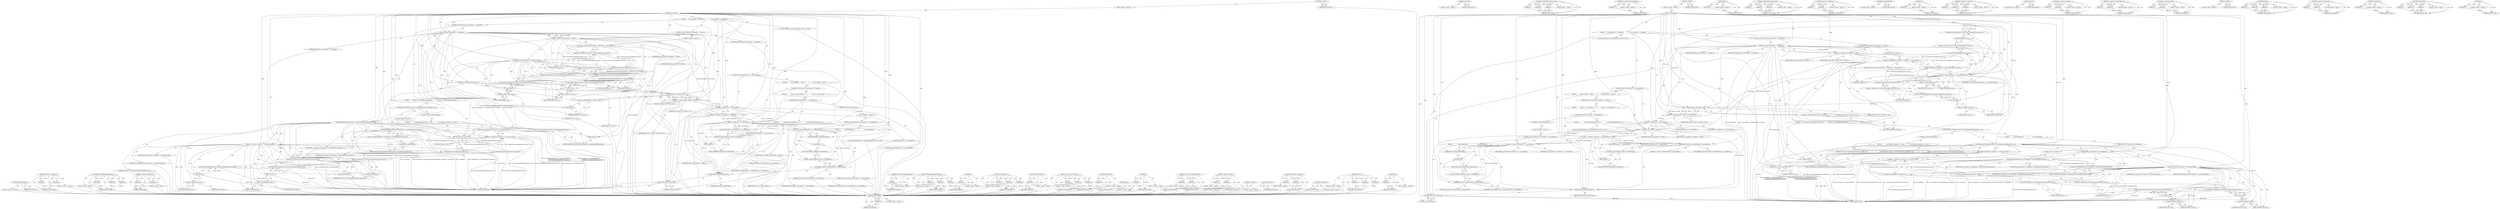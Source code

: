 digraph "y" {
vulnerable_238 [label=<(METHOD,stopTimerIfNeeded)>];
vulnerable_239 [label=<(BLOCK,&lt;empty&gt;,&lt;empty&gt;)>];
vulnerable_240 [label=<(METHOD_RETURN,ANY)>];
vulnerable_218 [label=<(METHOD,&lt;operator&gt;.assignment)>];
vulnerable_219 [label=<(PARAM,p1)>];
vulnerable_220 [label=<(PARAM,p2)>];
vulnerable_221 [label=<(BLOCK,&lt;empty&gt;,&lt;empty&gt;)>];
vulnerable_222 [label=<(METHOD_RETURN,ANY)>];
vulnerable_173 [label=<(METHOD,scrollToOffsetWithoutAnimation)>];
vulnerable_174 [label=<(PARAM,p1)>];
vulnerable_175 [label=<(PARAM,p2)>];
vulnerable_176 [label=<(PARAM,p3)>];
vulnerable_177 [label=<(BLOCK,&lt;empty&gt;,&lt;empty&gt;)>];
vulnerable_178 [label=<(METHOD_RETURN,ANY)>];
vulnerable_196 [label=<(METHOD,&lt;operator&gt;.fieldAccess)>];
vulnerable_197 [label=<(PARAM,p1)>];
vulnerable_198 [label=<(PARAM,p2)>];
vulnerable_199 [label=<(BLOCK,&lt;empty&gt;,&lt;empty&gt;)>];
vulnerable_200 [label=<(METHOD_RETURN,ANY)>];
vulnerable_6 [label=<(METHOD,&lt;global&gt;)<SUB>1</SUB>>];
vulnerable_7 [label=<(BLOCK,&lt;empty&gt;,&lt;empty&gt;)<SUB>1</SUB>>];
vulnerable_8 [label=<(METHOD,mouseMoved)<SUB>1</SUB>>];
vulnerable_9 [label=<(PARAM,const PlatformMouseEvent&amp; evt)<SUB>1</SUB>>];
vulnerable_10 [label=<(BLOCK,{
     if (m_pressedPart == ThumbPart) {
      ...,{
     if (m_pressedPart == ThumbPart) {
      ...)<SUB>2</SUB>>];
vulnerable_11 [label=<(CONTROL_STRUCTURE,IF,if (m_pressedPart == ThumbPart))<SUB>3</SUB>>];
vulnerable_12 [label=<(&lt;operator&gt;.equals,m_pressedPart == ThumbPart)<SUB>3</SUB>>];
vulnerable_13 [label=<(IDENTIFIER,m_pressedPart,m_pressedPart == ThumbPart)<SUB>3</SUB>>];
vulnerable_14 [label=<(IDENTIFIER,ThumbPart,m_pressedPart == ThumbPart)<SUB>3</SUB>>];
vulnerable_15 [label=<(BLOCK,{
        if (theme()-&gt;shouldSnapBackToDragOrig...,{
        if (theme()-&gt;shouldSnapBackToDragOrig...)<SUB>3</SUB>>];
vulnerable_16 [label=<(CONTROL_STRUCTURE,IF,if (theme()-&gt;shouldSnapBackToDragOrigin(this, evt)))<SUB>4</SUB>>];
vulnerable_17 [label=<(shouldSnapBackToDragOrigin,theme()-&gt;shouldSnapBackToDragOrigin(this, evt))<SUB>4</SUB>>];
vulnerable_18 [label=<(&lt;operator&gt;.indirectFieldAccess,theme()-&gt;shouldSnapBackToDragOrigin)<SUB>4</SUB>>];
vulnerable_19 [label=<(theme,theme())<SUB>4</SUB>>];
vulnerable_20 [label=<(FIELD_IDENTIFIER,shouldSnapBackToDragOrigin,shouldSnapBackToDragOrigin)<SUB>4</SUB>>];
vulnerable_21 [label=<(LITERAL,this,theme()-&gt;shouldSnapBackToDragOrigin(this, evt))<SUB>4</SUB>>];
vulnerable_22 [label=<(IDENTIFIER,evt,theme()-&gt;shouldSnapBackToDragOrigin(this, evt))<SUB>4</SUB>>];
vulnerable_23 [label=<(BLOCK,&lt;empty&gt;,&lt;empty&gt;)<SUB>5</SUB>>];
vulnerable_24 [label=<(scrollToOffsetWithoutAnimation,scrollableArea()-&gt;scrollToOffsetWithoutAnimatio...)<SUB>5</SUB>>];
vulnerable_25 [label=<(&lt;operator&gt;.indirectFieldAccess,scrollableArea()-&gt;scrollToOffsetWithoutAnimation)<SUB>5</SUB>>];
vulnerable_26 [label=<(scrollableArea,scrollableArea())<SUB>5</SUB>>];
vulnerable_27 [label=<(FIELD_IDENTIFIER,scrollToOffsetWithoutAnimation,scrollToOffsetWithoutAnimation)<SUB>5</SUB>>];
vulnerable_28 [label=<(IDENTIFIER,m_orientation,scrollableArea()-&gt;scrollToOffsetWithoutAnimatio...)<SUB>5</SUB>>];
vulnerable_29 [label=<(IDENTIFIER,m_dragOrigin,scrollableArea()-&gt;scrollToOffsetWithoutAnimatio...)<SUB>5</SUB>>];
vulnerable_30 [label=<(CONTROL_STRUCTURE,ELSE,else)<SUB>6</SUB>>];
vulnerable_31 [label=<(BLOCK,{
             moveThumb(m_orientation == Horiz...,{
             moveThumb(m_orientation == Horiz...)<SUB>6</SUB>>];
vulnerable_32 [label=<(moveThumb,moveThumb(m_orientation == HorizontalScrollbar ...)<SUB>7</SUB>>];
vulnerable_33 [label=<(&lt;operator&gt;.conditional,m_orientation == HorizontalScrollbar ? 
       ...)<SUB>7</SUB>>];
vulnerable_34 [label=<(&lt;operator&gt;.equals,m_orientation == HorizontalScrollbar)<SUB>7</SUB>>];
vulnerable_35 [label=<(IDENTIFIER,m_orientation,m_orientation == HorizontalScrollbar)<SUB>7</SUB>>];
vulnerable_36 [label=<(IDENTIFIER,HorizontalScrollbar,m_orientation == HorizontalScrollbar)<SUB>7</SUB>>];
vulnerable_37 [label=<(x,convertFromContainingWindow(evt.pos()).x())<SUB>8</SUB>>];
vulnerable_38 [label=<(&lt;operator&gt;.fieldAccess,convertFromContainingWindow(evt.pos()).x)<SUB>8</SUB>>];
vulnerable_39 [label=<(convertFromContainingWindow,convertFromContainingWindow(evt.pos()))<SUB>8</SUB>>];
vulnerable_40 [label=<(pos,evt.pos())<SUB>8</SUB>>];
vulnerable_41 [label=<(&lt;operator&gt;.fieldAccess,evt.pos)<SUB>8</SUB>>];
vulnerable_42 [label=<(IDENTIFIER,evt,evt.pos())<SUB>8</SUB>>];
vulnerable_43 [label=<(FIELD_IDENTIFIER,pos,pos)<SUB>8</SUB>>];
vulnerable_44 [label=<(FIELD_IDENTIFIER,x,x)<SUB>8</SUB>>];
vulnerable_45 [label=<(y,convertFromContainingWindow(evt.pos()).y())<SUB>9</SUB>>];
vulnerable_46 [label=<(&lt;operator&gt;.fieldAccess,convertFromContainingWindow(evt.pos()).y)<SUB>9</SUB>>];
vulnerable_47 [label=<(convertFromContainingWindow,convertFromContainingWindow(evt.pos()))<SUB>9</SUB>>];
vulnerable_48 [label=<(pos,evt.pos())<SUB>9</SUB>>];
vulnerable_49 [label=<(&lt;operator&gt;.fieldAccess,evt.pos)<SUB>9</SUB>>];
vulnerable_50 [label=<(IDENTIFIER,evt,evt.pos())<SUB>9</SUB>>];
vulnerable_51 [label=<(FIELD_IDENTIFIER,pos,pos)<SUB>9</SUB>>];
vulnerable_52 [label=<(FIELD_IDENTIFIER,y,y)<SUB>9</SUB>>];
vulnerable_53 [label=<(RETURN,return true;,return true;)<SUB>11</SUB>>];
vulnerable_54 [label=<(LITERAL,true,return true;)<SUB>11</SUB>>];
vulnerable_55 [label=<(CONTROL_STRUCTURE,IF,if (m_pressedPart != NoPart))<SUB>14</SUB>>];
vulnerable_56 [label=<(&lt;operator&gt;.notEquals,m_pressedPart != NoPart)<SUB>14</SUB>>];
vulnerable_57 [label=<(IDENTIFIER,m_pressedPart,m_pressedPart != NoPart)<SUB>14</SUB>>];
vulnerable_58 [label=<(IDENTIFIER,NoPart,m_pressedPart != NoPart)<SUB>14</SUB>>];
vulnerable_59 [label=<(BLOCK,&lt;empty&gt;,&lt;empty&gt;)<SUB>15</SUB>>];
vulnerable_60 [label=<(&lt;operator&gt;.assignment,m_pressedPos = (orientation() == HorizontalScro...)<SUB>15</SUB>>];
vulnerable_61 [label=<(IDENTIFIER,m_pressedPos,m_pressedPos = (orientation() == HorizontalScro...)<SUB>15</SUB>>];
vulnerable_62 [label=<(&lt;operator&gt;.conditional,orientation() == HorizontalScrollbar ? convertF...)<SUB>15</SUB>>];
vulnerable_63 [label=<(&lt;operator&gt;.equals,orientation() == HorizontalScrollbar)<SUB>15</SUB>>];
vulnerable_64 [label=<(orientation,orientation())<SUB>15</SUB>>];
vulnerable_65 [label=<(IDENTIFIER,HorizontalScrollbar,orientation() == HorizontalScrollbar)<SUB>15</SUB>>];
vulnerable_66 [label=<(x,convertFromContainingWindow(evt.pos()).x())<SUB>15</SUB>>];
vulnerable_67 [label=<(&lt;operator&gt;.fieldAccess,convertFromContainingWindow(evt.pos()).x)<SUB>15</SUB>>];
vulnerable_68 [label=<(convertFromContainingWindow,convertFromContainingWindow(evt.pos()))<SUB>15</SUB>>];
vulnerable_69 [label=<(pos,evt.pos())<SUB>15</SUB>>];
vulnerable_70 [label=<(&lt;operator&gt;.fieldAccess,evt.pos)<SUB>15</SUB>>];
vulnerable_71 [label=<(IDENTIFIER,evt,evt.pos())<SUB>15</SUB>>];
vulnerable_72 [label=<(FIELD_IDENTIFIER,pos,pos)<SUB>15</SUB>>];
vulnerable_73 [label=<(FIELD_IDENTIFIER,x,x)<SUB>15</SUB>>];
vulnerable_74 [label=<(y,convertFromContainingWindow(evt.pos()).y())<SUB>15</SUB>>];
vulnerable_75 [label=<(&lt;operator&gt;.fieldAccess,convertFromContainingWindow(evt.pos()).y)<SUB>15</SUB>>];
vulnerable_76 [label=<(convertFromContainingWindow,convertFromContainingWindow(evt.pos()))<SUB>15</SUB>>];
vulnerable_77 [label=<(pos,evt.pos())<SUB>15</SUB>>];
vulnerable_78 [label=<(&lt;operator&gt;.fieldAccess,evt.pos)<SUB>15</SUB>>];
vulnerable_79 [label=<(IDENTIFIER,evt,evt.pos())<SUB>15</SUB>>];
vulnerable_80 [label=<(FIELD_IDENTIFIER,pos,pos)<SUB>15</SUB>>];
vulnerable_81 [label=<(FIELD_IDENTIFIER,y,y)<SUB>15</SUB>>];
vulnerable_82 [label="<(LOCAL,ScrollbarPart part: ScrollbarPart)<SUB>17</SUB>>"];
vulnerable_83 [label=<(&lt;operator&gt;.assignment,part = theme()-&gt;hitTest(this, evt))<SUB>17</SUB>>];
vulnerable_84 [label=<(IDENTIFIER,part,part = theme()-&gt;hitTest(this, evt))<SUB>17</SUB>>];
vulnerable_85 [label=<(hitTest,theme()-&gt;hitTest(this, evt))<SUB>17</SUB>>];
vulnerable_86 [label=<(&lt;operator&gt;.indirectFieldAccess,theme()-&gt;hitTest)<SUB>17</SUB>>];
vulnerable_87 [label=<(theme,theme())<SUB>17</SUB>>];
vulnerable_88 [label=<(FIELD_IDENTIFIER,hitTest,hitTest)<SUB>17</SUB>>];
vulnerable_89 [label=<(LITERAL,this,theme()-&gt;hitTest(this, evt))<SUB>17</SUB>>];
vulnerable_90 [label=<(IDENTIFIER,evt,theme()-&gt;hitTest(this, evt))<SUB>17</SUB>>];
vulnerable_91 [label=<(CONTROL_STRUCTURE,IF,if (part != m_hoveredPart))<SUB>18</SUB>>];
vulnerable_92 [label=<(&lt;operator&gt;.notEquals,part != m_hoveredPart)<SUB>18</SUB>>];
vulnerable_93 [label=<(IDENTIFIER,part,part != m_hoveredPart)<SUB>18</SUB>>];
vulnerable_94 [label=<(IDENTIFIER,m_hoveredPart,part != m_hoveredPart)<SUB>18</SUB>>];
vulnerable_95 [label=<(BLOCK,{
        if (m_pressedPart != NoPart) {
      ...,{
        if (m_pressedPart != NoPart) {
      ...)<SUB>18</SUB>>];
vulnerable_96 [label=<(CONTROL_STRUCTURE,IF,if (m_pressedPart != NoPart))<SUB>19</SUB>>];
vulnerable_97 [label=<(&lt;operator&gt;.notEquals,m_pressedPart != NoPart)<SUB>19</SUB>>];
vulnerable_98 [label=<(IDENTIFIER,m_pressedPart,m_pressedPart != NoPart)<SUB>19</SUB>>];
vulnerable_99 [label=<(IDENTIFIER,NoPart,m_pressedPart != NoPart)<SUB>19</SUB>>];
vulnerable_100 [label=<(BLOCK,{
            if (part == m_pressedPart) {
    ...,{
            if (part == m_pressedPart) {
    ...)<SUB>19</SUB>>];
vulnerable_101 [label=<(CONTROL_STRUCTURE,IF,if (part == m_pressedPart))<SUB>20</SUB>>];
vulnerable_102 [label=<(&lt;operator&gt;.equals,part == m_pressedPart)<SUB>20</SUB>>];
vulnerable_103 [label=<(IDENTIFIER,part,part == m_pressedPart)<SUB>20</SUB>>];
vulnerable_104 [label=<(IDENTIFIER,m_pressedPart,part == m_pressedPart)<SUB>20</SUB>>];
vulnerable_105 [label=<(BLOCK,{
                startTimerIfNeeded(theme()-&gt;a...,{
                startTimerIfNeeded(theme()-&gt;a...)<SUB>20</SUB>>];
vulnerable_106 [label="<(LOCAL,startTimerIfNeeded : startTimerIfNeeded)<SUB>21</SUB>>"];
vulnerable_107 [label=<(invalidatePart,theme()-&gt;invalidatePart(this, m_pressedPart))<SUB>22</SUB>>];
vulnerable_108 [label=<(&lt;operator&gt;.indirectFieldAccess,theme()-&gt;invalidatePart)<SUB>22</SUB>>];
vulnerable_109 [label=<(theme,theme())<SUB>22</SUB>>];
vulnerable_110 [label=<(FIELD_IDENTIFIER,invalidatePart,invalidatePart)<SUB>22</SUB>>];
vulnerable_111 [label=<(LITERAL,this,theme()-&gt;invalidatePart(this, m_pressedPart))<SUB>22</SUB>>];
vulnerable_112 [label=<(IDENTIFIER,m_pressedPart,theme()-&gt;invalidatePart(this, m_pressedPart))<SUB>22</SUB>>];
vulnerable_113 [label=<(CONTROL_STRUCTURE,ELSE,else)<SUB>23</SUB>>];
vulnerable_114 [label=<(BLOCK,&lt;empty&gt;,&lt;empty&gt;)<SUB>23</SUB>>];
vulnerable_115 [label=<(CONTROL_STRUCTURE,IF,if (m_hoveredPart == m_pressedPart))<SUB>23</SUB>>];
vulnerable_116 [label=<(&lt;operator&gt;.equals,m_hoveredPart == m_pressedPart)<SUB>23</SUB>>];
vulnerable_117 [label=<(IDENTIFIER,m_hoveredPart,m_hoveredPart == m_pressedPart)<SUB>23</SUB>>];
vulnerable_118 [label=<(IDENTIFIER,m_pressedPart,m_hoveredPart == m_pressedPart)<SUB>23</SUB>>];
vulnerable_119 [label=<(BLOCK,{
                stopTimerIfNeeded();
        ...,{
                stopTimerIfNeeded();
        ...)<SUB>23</SUB>>];
vulnerable_120 [label=<(stopTimerIfNeeded,stopTimerIfNeeded())<SUB>24</SUB>>];
vulnerable_121 [label=<(invalidatePart,theme()-&gt;invalidatePart(this, m_pressedPart))<SUB>25</SUB>>];
vulnerable_122 [label=<(&lt;operator&gt;.indirectFieldAccess,theme()-&gt;invalidatePart)<SUB>25</SUB>>];
vulnerable_123 [label=<(theme,theme())<SUB>25</SUB>>];
vulnerable_124 [label=<(FIELD_IDENTIFIER,invalidatePart,invalidatePart)<SUB>25</SUB>>];
vulnerable_125 [label=<(LITERAL,this,theme()-&gt;invalidatePart(this, m_pressedPart))<SUB>25</SUB>>];
vulnerable_126 [label=<(IDENTIFIER,m_pressedPart,theme()-&gt;invalidatePart(this, m_pressedPart))<SUB>25</SUB>>];
vulnerable_127 [label=<(setHoveredPart,setHoveredPart(part))<SUB>29</SUB>>];
vulnerable_128 [label=<(IDENTIFIER,part,setHoveredPart(part))<SUB>29</SUB>>];
vulnerable_129 [label=<(RETURN,return true;,return true;)<SUB>32</SUB>>];
vulnerable_130 [label=<(LITERAL,true,return true;)<SUB>32</SUB>>];
vulnerable_131 [label=<(METHOD_RETURN,bool)<SUB>1</SUB>>];
vulnerable_133 [label=<(METHOD_RETURN,ANY)<SUB>1</SUB>>];
vulnerable_201 [label=<(METHOD,convertFromContainingWindow)>];
vulnerable_202 [label=<(PARAM,p1)>];
vulnerable_203 [label=<(BLOCK,&lt;empty&gt;,&lt;empty&gt;)>];
vulnerable_204 [label=<(METHOD_RETURN,ANY)>];
vulnerable_159 [label=<(METHOD,shouldSnapBackToDragOrigin)>];
vulnerable_160 [label=<(PARAM,p1)>];
vulnerable_161 [label=<(PARAM,p2)>];
vulnerable_162 [label=<(PARAM,p3)>];
vulnerable_163 [label=<(BLOCK,&lt;empty&gt;,&lt;empty&gt;)>];
vulnerable_164 [label=<(METHOD_RETURN,ANY)>];
vulnerable_192 [label=<(METHOD,x)>];
vulnerable_193 [label=<(PARAM,p1)>];
vulnerable_194 [label=<(BLOCK,&lt;empty&gt;,&lt;empty&gt;)>];
vulnerable_195 [label=<(METHOD_RETURN,ANY)>];
vulnerable_232 [label=<(METHOD,invalidatePart)>];
vulnerable_233 [label=<(PARAM,p1)>];
vulnerable_234 [label=<(PARAM,p2)>];
vulnerable_235 [label=<(PARAM,p3)>];
vulnerable_236 [label=<(BLOCK,&lt;empty&gt;,&lt;empty&gt;)>];
vulnerable_237 [label=<(METHOD_RETURN,ANY)>];
vulnerable_241 [label=<(METHOD,setHoveredPart)>];
vulnerable_242 [label=<(PARAM,p1)>];
vulnerable_243 [label=<(BLOCK,&lt;empty&gt;,&lt;empty&gt;)>];
vulnerable_244 [label=<(METHOD_RETURN,ANY)>];
vulnerable_186 [label=<(METHOD,&lt;operator&gt;.conditional)>];
vulnerable_187 [label=<(PARAM,p1)>];
vulnerable_188 [label=<(PARAM,p2)>];
vulnerable_189 [label=<(PARAM,p3)>];
vulnerable_190 [label=<(BLOCK,&lt;empty&gt;,&lt;empty&gt;)>];
vulnerable_191 [label=<(METHOD_RETURN,ANY)>];
vulnerable_182 [label=<(METHOD,moveThumb)>];
vulnerable_183 [label=<(PARAM,p1)>];
vulnerable_184 [label=<(BLOCK,&lt;empty&gt;,&lt;empty&gt;)>];
vulnerable_185 [label=<(METHOD_RETURN,ANY)>];
vulnerable_170 [label=<(METHOD,theme)>];
vulnerable_171 [label=<(BLOCK,&lt;empty&gt;,&lt;empty&gt;)>];
vulnerable_172 [label=<(METHOD_RETURN,ANY)>];
vulnerable_209 [label=<(METHOD,y)>];
vulnerable_210 [label=<(PARAM,p1)>];
vulnerable_211 [label=<(BLOCK,&lt;empty&gt;,&lt;empty&gt;)>];
vulnerable_212 [label=<(METHOD_RETURN,ANY)>];
vulnerable_165 [label=<(METHOD,&lt;operator&gt;.indirectFieldAccess)>];
vulnerable_166 [label=<(PARAM,p1)>];
vulnerable_167 [label=<(PARAM,p2)>];
vulnerable_168 [label=<(BLOCK,&lt;empty&gt;,&lt;empty&gt;)>];
vulnerable_169 [label=<(METHOD_RETURN,ANY)>];
vulnerable_154 [label=<(METHOD,&lt;operator&gt;.equals)>];
vulnerable_155 [label=<(PARAM,p1)>];
vulnerable_156 [label=<(PARAM,p2)>];
vulnerable_157 [label=<(BLOCK,&lt;empty&gt;,&lt;empty&gt;)>];
vulnerable_158 [label=<(METHOD_RETURN,ANY)>];
vulnerable_148 [label=<(METHOD,&lt;global&gt;)<SUB>1</SUB>>];
vulnerable_149 [label=<(BLOCK,&lt;empty&gt;,&lt;empty&gt;)>];
vulnerable_150 [label=<(METHOD_RETURN,ANY)>];
vulnerable_223 [label=<(METHOD,orientation)>];
vulnerable_224 [label=<(BLOCK,&lt;empty&gt;,&lt;empty&gt;)>];
vulnerable_225 [label=<(METHOD_RETURN,ANY)>];
vulnerable_213 [label=<(METHOD,&lt;operator&gt;.notEquals)>];
vulnerable_214 [label=<(PARAM,p1)>];
vulnerable_215 [label=<(PARAM,p2)>];
vulnerable_216 [label=<(BLOCK,&lt;empty&gt;,&lt;empty&gt;)>];
vulnerable_217 [label=<(METHOD_RETURN,ANY)>];
vulnerable_179 [label=<(METHOD,scrollableArea)>];
vulnerable_180 [label=<(BLOCK,&lt;empty&gt;,&lt;empty&gt;)>];
vulnerable_181 [label=<(METHOD_RETURN,ANY)>];
vulnerable_226 [label=<(METHOD,hitTest)>];
vulnerable_227 [label=<(PARAM,p1)>];
vulnerable_228 [label=<(PARAM,p2)>];
vulnerable_229 [label=<(PARAM,p3)>];
vulnerable_230 [label=<(BLOCK,&lt;empty&gt;,&lt;empty&gt;)>];
vulnerable_231 [label=<(METHOD_RETURN,ANY)>];
vulnerable_205 [label=<(METHOD,pos)>];
vulnerable_206 [label=<(PARAM,p1)>];
vulnerable_207 [label=<(BLOCK,&lt;empty&gt;,&lt;empty&gt;)>];
vulnerable_208 [label=<(METHOD_RETURN,ANY)>];
fixed_241 [label=<(METHOD,setHoveredPart)>];
fixed_242 [label=<(PARAM,p1)>];
fixed_243 [label=<(BLOCK,&lt;empty&gt;,&lt;empty&gt;)>];
fixed_244 [label=<(METHOD_RETURN,ANY)>];
fixed_223 [label=<(METHOD,orientation)>];
fixed_224 [label=<(BLOCK,&lt;empty&gt;,&lt;empty&gt;)>];
fixed_225 [label=<(METHOD_RETURN,ANY)>];
fixed_176 [label=<(METHOD,scrollToOffsetWithoutAnimation)>];
fixed_177 [label=<(PARAM,p1)>];
fixed_178 [label=<(PARAM,p2)>];
fixed_179 [label=<(PARAM,p3)>];
fixed_180 [label=<(BLOCK,&lt;empty&gt;,&lt;empty&gt;)>];
fixed_181 [label=<(METHOD_RETURN,ANY)>];
fixed_201 [label=<(METHOD,convertFromContainingWindow)>];
fixed_202 [label=<(PARAM,p1)>];
fixed_203 [label=<(BLOCK,&lt;empty&gt;,&lt;empty&gt;)>];
fixed_204 [label=<(METHOD_RETURN,ANY)>];
fixed_6 [label=<(METHOD,&lt;global&gt;)<SUB>1</SUB>>];
fixed_7 [label=<(BLOCK,&lt;empty&gt;,&lt;empty&gt;)<SUB>1</SUB>>];
fixed_8 [label=<(METHOD,mouseMoved)<SUB>1</SUB>>];
fixed_9 [label=<(PARAM,const PlatformMouseEvent&amp; evt)<SUB>1</SUB>>];
fixed_10 [label=<(BLOCK,{
     if (m_pressedPart == ThumbPart) {
      ...,{
     if (m_pressedPart == ThumbPart) {
      ...)<SUB>2</SUB>>];
fixed_11 [label=<(CONTROL_STRUCTURE,IF,if (m_pressedPart == ThumbPart))<SUB>3</SUB>>];
fixed_12 [label=<(&lt;operator&gt;.equals,m_pressedPart == ThumbPart)<SUB>3</SUB>>];
fixed_13 [label=<(IDENTIFIER,m_pressedPart,m_pressedPart == ThumbPart)<SUB>3</SUB>>];
fixed_14 [label=<(IDENTIFIER,ThumbPart,m_pressedPart == ThumbPart)<SUB>3</SUB>>];
fixed_15 [label=<(BLOCK,{
        if (theme()-&gt;shouldSnapBackToDragOrig...,{
        if (theme()-&gt;shouldSnapBackToDragOrig...)<SUB>3</SUB>>];
fixed_16 [label=<(CONTROL_STRUCTURE,IF,if (theme()-&gt;shouldSnapBackToDragOrigin(this, evt)))<SUB>4</SUB>>];
fixed_17 [label=<(shouldSnapBackToDragOrigin,theme()-&gt;shouldSnapBackToDragOrigin(this, evt))<SUB>4</SUB>>];
fixed_18 [label=<(&lt;operator&gt;.indirectFieldAccess,theme()-&gt;shouldSnapBackToDragOrigin)<SUB>4</SUB>>];
fixed_19 [label=<(theme,theme())<SUB>4</SUB>>];
fixed_20 [label=<(FIELD_IDENTIFIER,shouldSnapBackToDragOrigin,shouldSnapBackToDragOrigin)<SUB>4</SUB>>];
fixed_21 [label=<(LITERAL,this,theme()-&gt;shouldSnapBackToDragOrigin(this, evt))<SUB>4</SUB>>];
fixed_22 [label=<(IDENTIFIER,evt,theme()-&gt;shouldSnapBackToDragOrigin(this, evt))<SUB>4</SUB>>];
fixed_23 [label=<(BLOCK,{
            if (m_scrollableArea)
           ...,{
            if (m_scrollableArea)
           ...)<SUB>4</SUB>>];
fixed_24 [label=<(CONTROL_STRUCTURE,IF,if (m_scrollableArea))<SUB>5</SUB>>];
fixed_25 [label=<(IDENTIFIER,m_scrollableArea,if (m_scrollableArea))<SUB>5</SUB>>];
fixed_26 [label=<(BLOCK,&lt;empty&gt;,&lt;empty&gt;)<SUB>6</SUB>>];
fixed_27 [label=<(scrollToOffsetWithoutAnimation,m_scrollableArea-&gt;scrollToOffsetWithoutAnimatio...)<SUB>6</SUB>>];
fixed_28 [label=<(&lt;operator&gt;.indirectFieldAccess,m_scrollableArea-&gt;scrollToOffsetWithoutAnimation)<SUB>6</SUB>>];
fixed_29 [label=<(IDENTIFIER,m_scrollableArea,m_scrollableArea-&gt;scrollToOffsetWithoutAnimatio...)<SUB>6</SUB>>];
fixed_30 [label=<(FIELD_IDENTIFIER,scrollToOffsetWithoutAnimation,scrollToOffsetWithoutAnimation)<SUB>6</SUB>>];
fixed_31 [label=<(IDENTIFIER,m_orientation,m_scrollableArea-&gt;scrollToOffsetWithoutAnimatio...)<SUB>6</SUB>>];
fixed_32 [label=<(IDENTIFIER,m_dragOrigin,m_scrollableArea-&gt;scrollToOffsetWithoutAnimatio...)<SUB>6</SUB>>];
fixed_33 [label=<(CONTROL_STRUCTURE,ELSE,else)<SUB>7</SUB>>];
fixed_34 [label=<(BLOCK,{
             moveThumb(m_orientation == Horiz...,{
             moveThumb(m_orientation == Horiz...)<SUB>7</SUB>>];
fixed_35 [label=<(moveThumb,moveThumb(m_orientation == HorizontalScrollbar ...)<SUB>8</SUB>>];
fixed_36 [label=<(&lt;operator&gt;.conditional,m_orientation == HorizontalScrollbar ? 
       ...)<SUB>8</SUB>>];
fixed_37 [label=<(&lt;operator&gt;.equals,m_orientation == HorizontalScrollbar)<SUB>8</SUB>>];
fixed_38 [label=<(IDENTIFIER,m_orientation,m_orientation == HorizontalScrollbar)<SUB>8</SUB>>];
fixed_39 [label=<(IDENTIFIER,HorizontalScrollbar,m_orientation == HorizontalScrollbar)<SUB>8</SUB>>];
fixed_40 [label=<(x,convertFromContainingWindow(evt.pos()).x())<SUB>9</SUB>>];
fixed_41 [label=<(&lt;operator&gt;.fieldAccess,convertFromContainingWindow(evt.pos()).x)<SUB>9</SUB>>];
fixed_42 [label=<(convertFromContainingWindow,convertFromContainingWindow(evt.pos()))<SUB>9</SUB>>];
fixed_43 [label=<(pos,evt.pos())<SUB>9</SUB>>];
fixed_44 [label=<(&lt;operator&gt;.fieldAccess,evt.pos)<SUB>9</SUB>>];
fixed_45 [label=<(IDENTIFIER,evt,evt.pos())<SUB>9</SUB>>];
fixed_46 [label=<(FIELD_IDENTIFIER,pos,pos)<SUB>9</SUB>>];
fixed_47 [label=<(FIELD_IDENTIFIER,x,x)<SUB>9</SUB>>];
fixed_48 [label=<(y,convertFromContainingWindow(evt.pos()).y())<SUB>10</SUB>>];
fixed_49 [label=<(&lt;operator&gt;.fieldAccess,convertFromContainingWindow(evt.pos()).y)<SUB>10</SUB>>];
fixed_50 [label=<(convertFromContainingWindow,convertFromContainingWindow(evt.pos()))<SUB>10</SUB>>];
fixed_51 [label=<(pos,evt.pos())<SUB>10</SUB>>];
fixed_52 [label=<(&lt;operator&gt;.fieldAccess,evt.pos)<SUB>10</SUB>>];
fixed_53 [label=<(IDENTIFIER,evt,evt.pos())<SUB>10</SUB>>];
fixed_54 [label=<(FIELD_IDENTIFIER,pos,pos)<SUB>10</SUB>>];
fixed_55 [label=<(FIELD_IDENTIFIER,y,y)<SUB>10</SUB>>];
fixed_56 [label=<(RETURN,return true;,return true;)<SUB>12</SUB>>];
fixed_57 [label=<(LITERAL,true,return true;)<SUB>12</SUB>>];
fixed_58 [label=<(CONTROL_STRUCTURE,IF,if (m_pressedPart != NoPart))<SUB>15</SUB>>];
fixed_59 [label=<(&lt;operator&gt;.notEquals,m_pressedPart != NoPart)<SUB>15</SUB>>];
fixed_60 [label=<(IDENTIFIER,m_pressedPart,m_pressedPart != NoPart)<SUB>15</SUB>>];
fixed_61 [label=<(IDENTIFIER,NoPart,m_pressedPart != NoPart)<SUB>15</SUB>>];
fixed_62 [label=<(BLOCK,&lt;empty&gt;,&lt;empty&gt;)<SUB>16</SUB>>];
fixed_63 [label=<(&lt;operator&gt;.assignment,m_pressedPos = (orientation() == HorizontalScro...)<SUB>16</SUB>>];
fixed_64 [label=<(IDENTIFIER,m_pressedPos,m_pressedPos = (orientation() == HorizontalScro...)<SUB>16</SUB>>];
fixed_65 [label=<(&lt;operator&gt;.conditional,orientation() == HorizontalScrollbar ? convertF...)<SUB>16</SUB>>];
fixed_66 [label=<(&lt;operator&gt;.equals,orientation() == HorizontalScrollbar)<SUB>16</SUB>>];
fixed_67 [label=<(orientation,orientation())<SUB>16</SUB>>];
fixed_68 [label=<(IDENTIFIER,HorizontalScrollbar,orientation() == HorizontalScrollbar)<SUB>16</SUB>>];
fixed_69 [label=<(x,convertFromContainingWindow(evt.pos()).x())<SUB>16</SUB>>];
fixed_70 [label=<(&lt;operator&gt;.fieldAccess,convertFromContainingWindow(evt.pos()).x)<SUB>16</SUB>>];
fixed_71 [label=<(convertFromContainingWindow,convertFromContainingWindow(evt.pos()))<SUB>16</SUB>>];
fixed_72 [label=<(pos,evt.pos())<SUB>16</SUB>>];
fixed_73 [label=<(&lt;operator&gt;.fieldAccess,evt.pos)<SUB>16</SUB>>];
fixed_74 [label=<(IDENTIFIER,evt,evt.pos())<SUB>16</SUB>>];
fixed_75 [label=<(FIELD_IDENTIFIER,pos,pos)<SUB>16</SUB>>];
fixed_76 [label=<(FIELD_IDENTIFIER,x,x)<SUB>16</SUB>>];
fixed_77 [label=<(y,convertFromContainingWindow(evt.pos()).y())<SUB>16</SUB>>];
fixed_78 [label=<(&lt;operator&gt;.fieldAccess,convertFromContainingWindow(evt.pos()).y)<SUB>16</SUB>>];
fixed_79 [label=<(convertFromContainingWindow,convertFromContainingWindow(evt.pos()))<SUB>16</SUB>>];
fixed_80 [label=<(pos,evt.pos())<SUB>16</SUB>>];
fixed_81 [label=<(&lt;operator&gt;.fieldAccess,evt.pos)<SUB>16</SUB>>];
fixed_82 [label=<(IDENTIFIER,evt,evt.pos())<SUB>16</SUB>>];
fixed_83 [label=<(FIELD_IDENTIFIER,pos,pos)<SUB>16</SUB>>];
fixed_84 [label=<(FIELD_IDENTIFIER,y,y)<SUB>16</SUB>>];
fixed_85 [label="<(LOCAL,ScrollbarPart part: ScrollbarPart)<SUB>18</SUB>>"];
fixed_86 [label=<(&lt;operator&gt;.assignment,part = theme()-&gt;hitTest(this, evt))<SUB>18</SUB>>];
fixed_87 [label=<(IDENTIFIER,part,part = theme()-&gt;hitTest(this, evt))<SUB>18</SUB>>];
fixed_88 [label=<(hitTest,theme()-&gt;hitTest(this, evt))<SUB>18</SUB>>];
fixed_89 [label=<(&lt;operator&gt;.indirectFieldAccess,theme()-&gt;hitTest)<SUB>18</SUB>>];
fixed_90 [label=<(theme,theme())<SUB>18</SUB>>];
fixed_91 [label=<(FIELD_IDENTIFIER,hitTest,hitTest)<SUB>18</SUB>>];
fixed_92 [label=<(LITERAL,this,theme()-&gt;hitTest(this, evt))<SUB>18</SUB>>];
fixed_93 [label=<(IDENTIFIER,evt,theme()-&gt;hitTest(this, evt))<SUB>18</SUB>>];
fixed_94 [label=<(CONTROL_STRUCTURE,IF,if (part != m_hoveredPart))<SUB>19</SUB>>];
fixed_95 [label=<(&lt;operator&gt;.notEquals,part != m_hoveredPart)<SUB>19</SUB>>];
fixed_96 [label=<(IDENTIFIER,part,part != m_hoveredPart)<SUB>19</SUB>>];
fixed_97 [label=<(IDENTIFIER,m_hoveredPart,part != m_hoveredPart)<SUB>19</SUB>>];
fixed_98 [label=<(BLOCK,{
        if (m_pressedPart != NoPart) {
      ...,{
        if (m_pressedPart != NoPart) {
      ...)<SUB>19</SUB>>];
fixed_99 [label=<(CONTROL_STRUCTURE,IF,if (m_pressedPart != NoPart))<SUB>20</SUB>>];
fixed_100 [label=<(&lt;operator&gt;.notEquals,m_pressedPart != NoPart)<SUB>20</SUB>>];
fixed_101 [label=<(IDENTIFIER,m_pressedPart,m_pressedPart != NoPart)<SUB>20</SUB>>];
fixed_102 [label=<(IDENTIFIER,NoPart,m_pressedPart != NoPart)<SUB>20</SUB>>];
fixed_103 [label=<(BLOCK,{
            if (part == m_pressedPart) {
    ...,{
            if (part == m_pressedPart) {
    ...)<SUB>20</SUB>>];
fixed_104 [label=<(CONTROL_STRUCTURE,IF,if (part == m_pressedPart))<SUB>21</SUB>>];
fixed_105 [label=<(&lt;operator&gt;.equals,part == m_pressedPart)<SUB>21</SUB>>];
fixed_106 [label=<(IDENTIFIER,part,part == m_pressedPart)<SUB>21</SUB>>];
fixed_107 [label=<(IDENTIFIER,m_pressedPart,part == m_pressedPart)<SUB>21</SUB>>];
fixed_108 [label=<(BLOCK,{
                startTimerIfNeeded(theme()-&gt;a...,{
                startTimerIfNeeded(theme()-&gt;a...)<SUB>21</SUB>>];
fixed_109 [label="<(LOCAL,startTimerIfNeeded : startTimerIfNeeded)<SUB>22</SUB>>"];
fixed_110 [label=<(invalidatePart,theme()-&gt;invalidatePart(this, m_pressedPart))<SUB>23</SUB>>];
fixed_111 [label=<(&lt;operator&gt;.indirectFieldAccess,theme()-&gt;invalidatePart)<SUB>23</SUB>>];
fixed_112 [label=<(theme,theme())<SUB>23</SUB>>];
fixed_113 [label=<(FIELD_IDENTIFIER,invalidatePart,invalidatePart)<SUB>23</SUB>>];
fixed_114 [label=<(LITERAL,this,theme()-&gt;invalidatePart(this, m_pressedPart))<SUB>23</SUB>>];
fixed_115 [label=<(IDENTIFIER,m_pressedPart,theme()-&gt;invalidatePart(this, m_pressedPart))<SUB>23</SUB>>];
fixed_116 [label=<(CONTROL_STRUCTURE,ELSE,else)<SUB>24</SUB>>];
fixed_117 [label=<(BLOCK,&lt;empty&gt;,&lt;empty&gt;)<SUB>24</SUB>>];
fixed_118 [label=<(CONTROL_STRUCTURE,IF,if (m_hoveredPart == m_pressedPart))<SUB>24</SUB>>];
fixed_119 [label=<(&lt;operator&gt;.equals,m_hoveredPart == m_pressedPart)<SUB>24</SUB>>];
fixed_120 [label=<(IDENTIFIER,m_hoveredPart,m_hoveredPart == m_pressedPart)<SUB>24</SUB>>];
fixed_121 [label=<(IDENTIFIER,m_pressedPart,m_hoveredPart == m_pressedPart)<SUB>24</SUB>>];
fixed_122 [label=<(BLOCK,{
                stopTimerIfNeeded();
        ...,{
                stopTimerIfNeeded();
        ...)<SUB>24</SUB>>];
fixed_123 [label=<(stopTimerIfNeeded,stopTimerIfNeeded())<SUB>25</SUB>>];
fixed_124 [label=<(invalidatePart,theme()-&gt;invalidatePart(this, m_pressedPart))<SUB>26</SUB>>];
fixed_125 [label=<(&lt;operator&gt;.indirectFieldAccess,theme()-&gt;invalidatePart)<SUB>26</SUB>>];
fixed_126 [label=<(theme,theme())<SUB>26</SUB>>];
fixed_127 [label=<(FIELD_IDENTIFIER,invalidatePart,invalidatePart)<SUB>26</SUB>>];
fixed_128 [label=<(LITERAL,this,theme()-&gt;invalidatePart(this, m_pressedPart))<SUB>26</SUB>>];
fixed_129 [label=<(IDENTIFIER,m_pressedPart,theme()-&gt;invalidatePart(this, m_pressedPart))<SUB>26</SUB>>];
fixed_130 [label=<(setHoveredPart,setHoveredPart(part))<SUB>30</SUB>>];
fixed_131 [label=<(IDENTIFIER,part,setHoveredPart(part))<SUB>30</SUB>>];
fixed_132 [label=<(RETURN,return true;,return true;)<SUB>33</SUB>>];
fixed_133 [label=<(LITERAL,true,return true;)<SUB>33</SUB>>];
fixed_134 [label=<(METHOD_RETURN,bool)<SUB>1</SUB>>];
fixed_136 [label=<(METHOD_RETURN,ANY)<SUB>1</SUB>>];
fixed_205 [label=<(METHOD,pos)>];
fixed_206 [label=<(PARAM,p1)>];
fixed_207 [label=<(BLOCK,&lt;empty&gt;,&lt;empty&gt;)>];
fixed_208 [label=<(METHOD_RETURN,ANY)>];
fixed_162 [label=<(METHOD,shouldSnapBackToDragOrigin)>];
fixed_163 [label=<(PARAM,p1)>];
fixed_164 [label=<(PARAM,p2)>];
fixed_165 [label=<(PARAM,p3)>];
fixed_166 [label=<(BLOCK,&lt;empty&gt;,&lt;empty&gt;)>];
fixed_167 [label=<(METHOD_RETURN,ANY)>];
fixed_196 [label=<(METHOD,&lt;operator&gt;.fieldAccess)>];
fixed_197 [label=<(PARAM,p1)>];
fixed_198 [label=<(PARAM,p2)>];
fixed_199 [label=<(BLOCK,&lt;empty&gt;,&lt;empty&gt;)>];
fixed_200 [label=<(METHOD_RETURN,ANY)>];
fixed_238 [label=<(METHOD,stopTimerIfNeeded)>];
fixed_239 [label=<(BLOCK,&lt;empty&gt;,&lt;empty&gt;)>];
fixed_240 [label=<(METHOD_RETURN,ANY)>];
fixed_192 [label=<(METHOD,x)>];
fixed_193 [label=<(PARAM,p1)>];
fixed_194 [label=<(BLOCK,&lt;empty&gt;,&lt;empty&gt;)>];
fixed_195 [label=<(METHOD_RETURN,ANY)>];
fixed_186 [label=<(METHOD,&lt;operator&gt;.conditional)>];
fixed_187 [label=<(PARAM,p1)>];
fixed_188 [label=<(PARAM,p2)>];
fixed_189 [label=<(PARAM,p3)>];
fixed_190 [label=<(BLOCK,&lt;empty&gt;,&lt;empty&gt;)>];
fixed_191 [label=<(METHOD_RETURN,ANY)>];
fixed_173 [label=<(METHOD,theme)>];
fixed_174 [label=<(BLOCK,&lt;empty&gt;,&lt;empty&gt;)>];
fixed_175 [label=<(METHOD_RETURN,ANY)>];
fixed_213 [label=<(METHOD,&lt;operator&gt;.notEquals)>];
fixed_214 [label=<(PARAM,p1)>];
fixed_215 [label=<(PARAM,p2)>];
fixed_216 [label=<(BLOCK,&lt;empty&gt;,&lt;empty&gt;)>];
fixed_217 [label=<(METHOD_RETURN,ANY)>];
fixed_168 [label=<(METHOD,&lt;operator&gt;.indirectFieldAccess)>];
fixed_169 [label=<(PARAM,p1)>];
fixed_170 [label=<(PARAM,p2)>];
fixed_171 [label=<(BLOCK,&lt;empty&gt;,&lt;empty&gt;)>];
fixed_172 [label=<(METHOD_RETURN,ANY)>];
fixed_157 [label=<(METHOD,&lt;operator&gt;.equals)>];
fixed_158 [label=<(PARAM,p1)>];
fixed_159 [label=<(PARAM,p2)>];
fixed_160 [label=<(BLOCK,&lt;empty&gt;,&lt;empty&gt;)>];
fixed_161 [label=<(METHOD_RETURN,ANY)>];
fixed_151 [label=<(METHOD,&lt;global&gt;)<SUB>1</SUB>>];
fixed_152 [label=<(BLOCK,&lt;empty&gt;,&lt;empty&gt;)>];
fixed_153 [label=<(METHOD_RETURN,ANY)>];
fixed_226 [label=<(METHOD,hitTest)>];
fixed_227 [label=<(PARAM,p1)>];
fixed_228 [label=<(PARAM,p2)>];
fixed_229 [label=<(PARAM,p3)>];
fixed_230 [label=<(BLOCK,&lt;empty&gt;,&lt;empty&gt;)>];
fixed_231 [label=<(METHOD_RETURN,ANY)>];
fixed_218 [label=<(METHOD,&lt;operator&gt;.assignment)>];
fixed_219 [label=<(PARAM,p1)>];
fixed_220 [label=<(PARAM,p2)>];
fixed_221 [label=<(BLOCK,&lt;empty&gt;,&lt;empty&gt;)>];
fixed_222 [label=<(METHOD_RETURN,ANY)>];
fixed_182 [label=<(METHOD,moveThumb)>];
fixed_183 [label=<(PARAM,p1)>];
fixed_184 [label=<(BLOCK,&lt;empty&gt;,&lt;empty&gt;)>];
fixed_185 [label=<(METHOD_RETURN,ANY)>];
fixed_232 [label=<(METHOD,invalidatePart)>];
fixed_233 [label=<(PARAM,p1)>];
fixed_234 [label=<(PARAM,p2)>];
fixed_235 [label=<(PARAM,p3)>];
fixed_236 [label=<(BLOCK,&lt;empty&gt;,&lt;empty&gt;)>];
fixed_237 [label=<(METHOD_RETURN,ANY)>];
fixed_209 [label=<(METHOD,y)>];
fixed_210 [label=<(PARAM,p1)>];
fixed_211 [label=<(BLOCK,&lt;empty&gt;,&lt;empty&gt;)>];
fixed_212 [label=<(METHOD_RETURN,ANY)>];
vulnerable_238 -> vulnerable_239  [key=0, label="AST: "];
vulnerable_238 -> vulnerable_240  [key=0, label="AST: "];
vulnerable_238 -> vulnerable_240  [key=1, label="CFG: "];
vulnerable_239 -> fixed_241  [key=0];
vulnerable_240 -> fixed_241  [key=0];
vulnerable_218 -> vulnerable_219  [key=0, label="AST: "];
vulnerable_218 -> vulnerable_219  [key=1, label="DDG: "];
vulnerable_218 -> vulnerable_221  [key=0, label="AST: "];
vulnerable_218 -> vulnerable_220  [key=0, label="AST: "];
vulnerable_218 -> vulnerable_220  [key=1, label="DDG: "];
vulnerable_218 -> vulnerable_222  [key=0, label="AST: "];
vulnerable_218 -> vulnerable_222  [key=1, label="CFG: "];
vulnerable_219 -> vulnerable_222  [key=0, label="DDG: p1"];
vulnerable_220 -> vulnerable_222  [key=0, label="DDG: p2"];
vulnerable_221 -> fixed_241  [key=0];
vulnerable_222 -> fixed_241  [key=0];
vulnerable_173 -> vulnerable_174  [key=0, label="AST: "];
vulnerable_173 -> vulnerable_174  [key=1, label="DDG: "];
vulnerable_173 -> vulnerable_177  [key=0, label="AST: "];
vulnerable_173 -> vulnerable_175  [key=0, label="AST: "];
vulnerable_173 -> vulnerable_175  [key=1, label="DDG: "];
vulnerable_173 -> vulnerable_178  [key=0, label="AST: "];
vulnerable_173 -> vulnerable_178  [key=1, label="CFG: "];
vulnerable_173 -> vulnerable_176  [key=0, label="AST: "];
vulnerable_173 -> vulnerable_176  [key=1, label="DDG: "];
vulnerable_174 -> vulnerable_178  [key=0, label="DDG: p1"];
vulnerable_175 -> vulnerable_178  [key=0, label="DDG: p2"];
vulnerable_176 -> vulnerable_178  [key=0, label="DDG: p3"];
vulnerable_177 -> fixed_241  [key=0];
vulnerable_178 -> fixed_241  [key=0];
vulnerable_196 -> vulnerable_197  [key=0, label="AST: "];
vulnerable_196 -> vulnerable_197  [key=1, label="DDG: "];
vulnerable_196 -> vulnerable_199  [key=0, label="AST: "];
vulnerable_196 -> vulnerable_198  [key=0, label="AST: "];
vulnerable_196 -> vulnerable_198  [key=1, label="DDG: "];
vulnerable_196 -> vulnerable_200  [key=0, label="AST: "];
vulnerable_196 -> vulnerable_200  [key=1, label="CFG: "];
vulnerable_197 -> vulnerable_200  [key=0, label="DDG: p1"];
vulnerable_198 -> vulnerable_200  [key=0, label="DDG: p2"];
vulnerable_199 -> fixed_241  [key=0];
vulnerable_200 -> fixed_241  [key=0];
vulnerable_6 -> vulnerable_7  [key=0, label="AST: "];
vulnerable_6 -> vulnerable_133  [key=0, label="AST: "];
vulnerable_6 -> vulnerable_133  [key=1, label="CFG: "];
vulnerable_7 -> vulnerable_8  [key=0, label="AST: "];
vulnerable_8 -> vulnerable_9  [key=0, label="AST: "];
vulnerable_8 -> vulnerable_9  [key=1, label="DDG: "];
vulnerable_8 -> vulnerable_10  [key=0, label="AST: "];
vulnerable_8 -> vulnerable_131  [key=0, label="AST: "];
vulnerable_8 -> vulnerable_12  [key=0, label="CFG: "];
vulnerable_8 -> vulnerable_12  [key=1, label="DDG: "];
vulnerable_8 -> vulnerable_129  [key=0, label="DDG: "];
vulnerable_8 -> vulnerable_130  [key=0, label="DDG: "];
vulnerable_8 -> vulnerable_53  [key=0, label="DDG: "];
vulnerable_8 -> vulnerable_56  [key=0, label="DDG: "];
vulnerable_8 -> vulnerable_85  [key=0, label="DDG: "];
vulnerable_8 -> vulnerable_92  [key=0, label="DDG: "];
vulnerable_8 -> vulnerable_54  [key=0, label="DDG: "];
vulnerable_8 -> vulnerable_127  [key=0, label="DDG: "];
vulnerable_8 -> vulnerable_17  [key=0, label="DDG: "];
vulnerable_8 -> vulnerable_97  [key=0, label="DDG: "];
vulnerable_8 -> vulnerable_24  [key=0, label="DDG: "];
vulnerable_8 -> vulnerable_63  [key=0, label="DDG: "];
vulnerable_8 -> vulnerable_102  [key=0, label="DDG: "];
vulnerable_8 -> vulnerable_107  [key=0, label="DDG: "];
vulnerable_8 -> vulnerable_34  [key=0, label="DDG: "];
vulnerable_8 -> vulnerable_116  [key=0, label="DDG: "];
vulnerable_8 -> vulnerable_120  [key=0, label="DDG: "];
vulnerable_8 -> vulnerable_121  [key=0, label="DDG: "];
vulnerable_9 -> vulnerable_85  [key=0, label="DDG: evt"];
vulnerable_9 -> vulnerable_17  [key=0, label="DDG: evt"];
vulnerable_9 -> vulnerable_69  [key=0, label="DDG: evt"];
vulnerable_9 -> vulnerable_77  [key=0, label="DDG: evt"];
vulnerable_10 -> vulnerable_11  [key=0, label="AST: "];
vulnerable_10 -> vulnerable_55  [key=0, label="AST: "];
vulnerable_10 -> vulnerable_82  [key=0, label="AST: "];
vulnerable_10 -> vulnerable_83  [key=0, label="AST: "];
vulnerable_10 -> vulnerable_91  [key=0, label="AST: "];
vulnerable_10 -> vulnerable_129  [key=0, label="AST: "];
vulnerable_11 -> vulnerable_12  [key=0, label="AST: "];
vulnerable_11 -> vulnerable_15  [key=0, label="AST: "];
vulnerable_12 -> vulnerable_13  [key=0, label="AST: "];
vulnerable_12 -> vulnerable_14  [key=0, label="AST: "];
vulnerable_12 -> vulnerable_19  [key=0, label="CFG: "];
vulnerable_12 -> vulnerable_19  [key=1, label="CDG: "];
vulnerable_12 -> vulnerable_56  [key=0, label="CFG: "];
vulnerable_12 -> vulnerable_56  [key=1, label="DDG: m_pressedPart"];
vulnerable_12 -> vulnerable_56  [key=2, label="CDG: "];
vulnerable_12 -> vulnerable_131  [key=0, label="DDG: m_pressedPart"];
vulnerable_12 -> vulnerable_131  [key=1, label="DDG: m_pressedPart == ThumbPart"];
vulnerable_12 -> vulnerable_131  [key=2, label="DDG: ThumbPart"];
vulnerable_12 -> vulnerable_17  [key=0, label="CDG: "];
vulnerable_12 -> vulnerable_20  [key=0, label="CDG: "];
vulnerable_12 -> vulnerable_85  [key=0, label="CDG: "];
vulnerable_12 -> vulnerable_92  [key=0, label="CDG: "];
vulnerable_12 -> vulnerable_18  [key=0, label="CDG: "];
vulnerable_12 -> vulnerable_87  [key=0, label="CDG: "];
vulnerable_12 -> vulnerable_129  [key=0, label="CDG: "];
vulnerable_12 -> vulnerable_88  [key=0, label="CDG: "];
vulnerable_12 -> vulnerable_86  [key=0, label="CDG: "];
vulnerable_12 -> vulnerable_83  [key=0, label="CDG: "];
vulnerable_12 -> vulnerable_53  [key=0, label="CDG: "];
vulnerable_13 -> fixed_241  [key=0];
vulnerable_14 -> fixed_241  [key=0];
vulnerable_15 -> vulnerable_16  [key=0, label="AST: "];
vulnerable_15 -> vulnerable_53  [key=0, label="AST: "];
vulnerable_16 -> vulnerable_17  [key=0, label="AST: "];
vulnerable_16 -> vulnerable_23  [key=0, label="AST: "];
vulnerable_16 -> vulnerable_30  [key=0, label="AST: "];
vulnerable_17 -> vulnerable_18  [key=0, label="AST: "];
vulnerable_17 -> vulnerable_21  [key=0, label="AST: "];
vulnerable_17 -> vulnerable_22  [key=0, label="AST: "];
vulnerable_17 -> vulnerable_26  [key=0, label="CFG: "];
vulnerable_17 -> vulnerable_26  [key=1, label="CDG: "];
vulnerable_17 -> vulnerable_34  [key=0, label="CFG: "];
vulnerable_17 -> vulnerable_34  [key=1, label="CDG: "];
vulnerable_17 -> vulnerable_131  [key=0, label="DDG: theme()-&gt;shouldSnapBackToDragOrigin"];
vulnerable_17 -> vulnerable_131  [key=1, label="DDG: evt"];
vulnerable_17 -> vulnerable_131  [key=2, label="DDG: theme()-&gt;shouldSnapBackToDragOrigin(this, evt)"];
vulnerable_17 -> vulnerable_40  [key=0, label="DDG: evt"];
vulnerable_17 -> vulnerable_48  [key=0, label="DDG: evt"];
vulnerable_17 -> vulnerable_25  [key=0, label="CDG: "];
vulnerable_17 -> vulnerable_27  [key=0, label="CDG: "];
vulnerable_17 -> vulnerable_24  [key=0, label="CDG: "];
vulnerable_17 -> vulnerable_33  [key=0, label="CDG: "];
vulnerable_17 -> vulnerable_32  [key=0, label="CDG: "];
vulnerable_18 -> vulnerable_19  [key=0, label="AST: "];
vulnerable_18 -> vulnerable_20  [key=0, label="AST: "];
vulnerable_18 -> vulnerable_17  [key=0, label="CFG: "];
vulnerable_19 -> vulnerable_20  [key=0, label="CFG: "];
vulnerable_20 -> vulnerable_18  [key=0, label="CFG: "];
vulnerable_21 -> fixed_241  [key=0];
vulnerable_22 -> fixed_241  [key=0];
vulnerable_23 -> vulnerable_24  [key=0, label="AST: "];
vulnerable_24 -> vulnerable_25  [key=0, label="AST: "];
vulnerable_24 -> vulnerable_28  [key=0, label="AST: "];
vulnerable_24 -> vulnerable_29  [key=0, label="AST: "];
vulnerable_24 -> vulnerable_53  [key=0, label="CFG: "];
vulnerable_24 -> vulnerable_131  [key=0, label="DDG: scrollableArea()-&gt;scrollToOffsetWithoutAnimation"];
vulnerable_24 -> vulnerable_131  [key=1, label="DDG: m_orientation"];
vulnerable_24 -> vulnerable_131  [key=2, label="DDG: scrollableArea()-&gt;scrollToOffsetWithoutAnimation(m_orientation, m_dragOrigin)"];
vulnerable_24 -> vulnerable_131  [key=3, label="DDG: m_dragOrigin"];
vulnerable_25 -> vulnerable_26  [key=0, label="AST: "];
vulnerable_25 -> vulnerable_27  [key=0, label="AST: "];
vulnerable_25 -> vulnerable_24  [key=0, label="CFG: "];
vulnerable_26 -> vulnerable_27  [key=0, label="CFG: "];
vulnerable_27 -> vulnerable_25  [key=0, label="CFG: "];
vulnerable_28 -> fixed_241  [key=0];
vulnerable_29 -> fixed_241  [key=0];
vulnerable_30 -> vulnerable_31  [key=0, label="AST: "];
vulnerable_31 -> vulnerable_32  [key=0, label="AST: "];
vulnerable_32 -> vulnerable_33  [key=0, label="AST: "];
vulnerable_32 -> vulnerable_53  [key=0, label="CFG: "];
vulnerable_32 -> vulnerable_131  [key=0, label="DDG: m_orientation == HorizontalScrollbar ? 
                       convertFromContainingWindow(evt.pos()).x() :
                       convertFromContainingWindow(evt.pos()).y()"];
vulnerable_32 -> vulnerable_131  [key=1, label="DDG: moveThumb(m_orientation == HorizontalScrollbar ? 
                       convertFromContainingWindow(evt.pos()).x() :
                       convertFromContainingWindow(evt.pos()).y())"];
vulnerable_33 -> vulnerable_34  [key=0, label="AST: "];
vulnerable_33 -> vulnerable_37  [key=0, label="AST: "];
vulnerable_33 -> vulnerable_45  [key=0, label="AST: "];
vulnerable_33 -> vulnerable_32  [key=0, label="CFG: "];
vulnerable_33 -> vulnerable_131  [key=0, label="DDG: m_orientation == HorizontalScrollbar"];
vulnerable_33 -> vulnerable_131  [key=1, label="DDG: convertFromContainingWindow(evt.pos()).y()"];
vulnerable_33 -> vulnerable_131  [key=2, label="DDG: convertFromContainingWindow(evt.pos()).x()"];
vulnerable_34 -> vulnerable_35  [key=0, label="AST: "];
vulnerable_34 -> vulnerable_36  [key=0, label="AST: "];
vulnerable_34 -> vulnerable_43  [key=0, label="CFG: "];
vulnerable_34 -> vulnerable_43  [key=1, label="CDG: "];
vulnerable_34 -> vulnerable_51  [key=0, label="CFG: "];
vulnerable_34 -> vulnerable_51  [key=1, label="CDG: "];
vulnerable_34 -> vulnerable_131  [key=0, label="DDG: m_orientation"];
vulnerable_34 -> vulnerable_131  [key=1, label="DDG: HorizontalScrollbar"];
vulnerable_34 -> vulnerable_52  [key=0, label="CDG: "];
vulnerable_34 -> vulnerable_37  [key=0, label="CDG: "];
vulnerable_34 -> vulnerable_38  [key=0, label="CDG: "];
vulnerable_34 -> vulnerable_40  [key=0, label="CDG: "];
vulnerable_34 -> vulnerable_44  [key=0, label="CDG: "];
vulnerable_34 -> vulnerable_47  [key=0, label="CDG: "];
vulnerable_34 -> vulnerable_48  [key=0, label="CDG: "];
vulnerable_34 -> vulnerable_49  [key=0, label="CDG: "];
vulnerable_34 -> vulnerable_46  [key=0, label="CDG: "];
vulnerable_34 -> vulnerable_45  [key=0, label="CDG: "];
vulnerable_34 -> vulnerable_41  [key=0, label="CDG: "];
vulnerable_34 -> vulnerable_39  [key=0, label="CDG: "];
vulnerable_35 -> fixed_241  [key=0];
vulnerable_36 -> fixed_241  [key=0];
vulnerable_37 -> vulnerable_38  [key=0, label="AST: "];
vulnerable_37 -> vulnerable_33  [key=0, label="CFG: "];
vulnerable_37 -> vulnerable_33  [key=1, label="DDG: convertFromContainingWindow(evt.pos()).x"];
vulnerable_37 -> vulnerable_131  [key=0, label="DDG: convertFromContainingWindow(evt.pos()).x"];
vulnerable_37 -> vulnerable_32  [key=0, label="DDG: convertFromContainingWindow(evt.pos()).x"];
vulnerable_38 -> vulnerable_39  [key=0, label="AST: "];
vulnerable_38 -> vulnerable_44  [key=0, label="AST: "];
vulnerable_38 -> vulnerable_37  [key=0, label="CFG: "];
vulnerable_39 -> vulnerable_40  [key=0, label="AST: "];
vulnerable_39 -> vulnerable_44  [key=0, label="CFG: "];
vulnerable_39 -> vulnerable_131  [key=0, label="DDG: evt.pos()"];
vulnerable_40 -> vulnerable_41  [key=0, label="AST: "];
vulnerable_40 -> vulnerable_39  [key=0, label="CFG: "];
vulnerable_40 -> vulnerable_39  [key=1, label="DDG: evt.pos"];
vulnerable_40 -> vulnerable_131  [key=0, label="DDG: evt.pos"];
vulnerable_41 -> vulnerable_42  [key=0, label="AST: "];
vulnerable_41 -> vulnerable_43  [key=0, label="AST: "];
vulnerable_41 -> vulnerable_40  [key=0, label="CFG: "];
vulnerable_42 -> fixed_241  [key=0];
vulnerable_43 -> vulnerable_41  [key=0, label="CFG: "];
vulnerable_44 -> vulnerable_38  [key=0, label="CFG: "];
vulnerable_45 -> vulnerable_46  [key=0, label="AST: "];
vulnerable_45 -> vulnerable_33  [key=0, label="CFG: "];
vulnerable_45 -> vulnerable_33  [key=1, label="DDG: convertFromContainingWindow(evt.pos()).y"];
vulnerable_45 -> vulnerable_131  [key=0, label="DDG: convertFromContainingWindow(evt.pos()).y"];
vulnerable_45 -> vulnerable_32  [key=0, label="DDG: convertFromContainingWindow(evt.pos()).y"];
vulnerable_46 -> vulnerable_47  [key=0, label="AST: "];
vulnerable_46 -> vulnerable_52  [key=0, label="AST: "];
vulnerable_46 -> vulnerable_45  [key=0, label="CFG: "];
vulnerable_47 -> vulnerable_48  [key=0, label="AST: "];
vulnerable_47 -> vulnerable_52  [key=0, label="CFG: "];
vulnerable_47 -> vulnerable_131  [key=0, label="DDG: evt.pos()"];
vulnerable_48 -> vulnerable_49  [key=0, label="AST: "];
vulnerable_48 -> vulnerable_47  [key=0, label="CFG: "];
vulnerable_48 -> vulnerable_47  [key=1, label="DDG: evt.pos"];
vulnerable_48 -> vulnerable_131  [key=0, label="DDG: evt.pos"];
vulnerable_49 -> vulnerable_50  [key=0, label="AST: "];
vulnerable_49 -> vulnerable_51  [key=0, label="AST: "];
vulnerable_49 -> vulnerable_48  [key=0, label="CFG: "];
vulnerable_50 -> fixed_241  [key=0];
vulnerable_51 -> vulnerable_49  [key=0, label="CFG: "];
vulnerable_52 -> vulnerable_46  [key=0, label="CFG: "];
vulnerable_53 -> vulnerable_54  [key=0, label="AST: "];
vulnerable_53 -> vulnerable_131  [key=0, label="CFG: "];
vulnerable_53 -> vulnerable_131  [key=1, label="DDG: &lt;RET&gt;"];
vulnerable_54 -> vulnerable_53  [key=0, label="DDG: true"];
vulnerable_55 -> vulnerable_56  [key=0, label="AST: "];
vulnerable_55 -> vulnerable_59  [key=0, label="AST: "];
vulnerable_56 -> vulnerable_57  [key=0, label="AST: "];
vulnerable_56 -> vulnerable_58  [key=0, label="AST: "];
vulnerable_56 -> vulnerable_64  [key=0, label="CFG: "];
vulnerable_56 -> vulnerable_64  [key=1, label="CDG: "];
vulnerable_56 -> vulnerable_87  [key=0, label="CFG: "];
vulnerable_56 -> vulnerable_97  [key=0, label="DDG: m_pressedPart"];
vulnerable_56 -> vulnerable_97  [key=1, label="DDG: NoPart"];
vulnerable_56 -> vulnerable_60  [key=0, label="CDG: "];
vulnerable_56 -> vulnerable_63  [key=0, label="CDG: "];
vulnerable_56 -> vulnerable_62  [key=0, label="CDG: "];
vulnerable_57 -> fixed_241  [key=0];
vulnerable_58 -> fixed_241  [key=0];
vulnerable_59 -> vulnerable_60  [key=0, label="AST: "];
vulnerable_60 -> vulnerable_61  [key=0, label="AST: "];
vulnerable_60 -> vulnerable_62  [key=0, label="AST: "];
vulnerable_60 -> vulnerable_87  [key=0, label="CFG: "];
vulnerable_60 -> vulnerable_131  [key=0, label="DDG: m_pressedPos"];
vulnerable_61 -> fixed_241  [key=0];
vulnerable_62 -> vulnerable_63  [key=0, label="AST: "];
vulnerable_62 -> vulnerable_66  [key=0, label="AST: "];
vulnerable_62 -> vulnerable_74  [key=0, label="AST: "];
vulnerable_62 -> vulnerable_60  [key=0, label="CFG: "];
vulnerable_63 -> vulnerable_64  [key=0, label="AST: "];
vulnerable_63 -> vulnerable_65  [key=0, label="AST: "];
vulnerable_63 -> vulnerable_72  [key=0, label="CFG: "];
vulnerable_63 -> vulnerable_72  [key=1, label="CDG: "];
vulnerable_63 -> vulnerable_80  [key=0, label="CFG: "];
vulnerable_63 -> vulnerable_80  [key=1, label="CDG: "];
vulnerable_63 -> vulnerable_68  [key=0, label="CDG: "];
vulnerable_63 -> vulnerable_73  [key=0, label="CDG: "];
vulnerable_63 -> vulnerable_77  [key=0, label="CDG: "];
vulnerable_63 -> vulnerable_75  [key=0, label="CDG: "];
vulnerable_63 -> vulnerable_81  [key=0, label="CDG: "];
vulnerable_63 -> vulnerable_69  [key=0, label="CDG: "];
vulnerable_63 -> vulnerable_67  [key=0, label="CDG: "];
vulnerable_63 -> vulnerable_74  [key=0, label="CDG: "];
vulnerable_63 -> vulnerable_76  [key=0, label="CDG: "];
vulnerable_63 -> vulnerable_70  [key=0, label="CDG: "];
vulnerable_63 -> vulnerable_66  [key=0, label="CDG: "];
vulnerable_63 -> vulnerable_78  [key=0, label="CDG: "];
vulnerable_64 -> vulnerable_63  [key=0, label="CFG: "];
vulnerable_65 -> fixed_241  [key=0];
vulnerable_66 -> vulnerable_67  [key=0, label="AST: "];
vulnerable_66 -> vulnerable_62  [key=0, label="CFG: "];
vulnerable_66 -> vulnerable_62  [key=1, label="DDG: convertFromContainingWindow(evt.pos()).x"];
vulnerable_66 -> vulnerable_60  [key=0, label="DDG: convertFromContainingWindow(evt.pos()).x"];
vulnerable_67 -> vulnerable_68  [key=0, label="AST: "];
vulnerable_67 -> vulnerable_73  [key=0, label="AST: "];
vulnerable_67 -> vulnerable_66  [key=0, label="CFG: "];
vulnerable_68 -> vulnerable_69  [key=0, label="AST: "];
vulnerable_68 -> vulnerable_73  [key=0, label="CFG: "];
vulnerable_69 -> vulnerable_70  [key=0, label="AST: "];
vulnerable_69 -> vulnerable_68  [key=0, label="CFG: "];
vulnerable_69 -> vulnerable_68  [key=1, label="DDG: evt.pos"];
vulnerable_69 -> vulnerable_85  [key=0, label="DDG: evt.pos"];
vulnerable_70 -> vulnerable_71  [key=0, label="AST: "];
vulnerable_70 -> vulnerable_72  [key=0, label="AST: "];
vulnerable_70 -> vulnerable_69  [key=0, label="CFG: "];
vulnerable_71 -> fixed_241  [key=0];
vulnerable_72 -> vulnerable_70  [key=0, label="CFG: "];
vulnerable_73 -> vulnerable_67  [key=0, label="CFG: "];
vulnerable_74 -> vulnerable_75  [key=0, label="AST: "];
vulnerable_74 -> vulnerable_62  [key=0, label="CFG: "];
vulnerable_74 -> vulnerable_62  [key=1, label="DDG: convertFromContainingWindow(evt.pos()).y"];
vulnerable_74 -> vulnerable_60  [key=0, label="DDG: convertFromContainingWindow(evt.pos()).y"];
vulnerable_75 -> vulnerable_76  [key=0, label="AST: "];
vulnerable_75 -> vulnerable_81  [key=0, label="AST: "];
vulnerable_75 -> vulnerable_74  [key=0, label="CFG: "];
vulnerable_76 -> vulnerable_77  [key=0, label="AST: "];
vulnerable_76 -> vulnerable_81  [key=0, label="CFG: "];
vulnerable_77 -> vulnerable_78  [key=0, label="AST: "];
vulnerable_77 -> vulnerable_76  [key=0, label="CFG: "];
vulnerable_77 -> vulnerable_76  [key=1, label="DDG: evt.pos"];
vulnerable_77 -> vulnerable_85  [key=0, label="DDG: evt.pos"];
vulnerable_78 -> vulnerable_79  [key=0, label="AST: "];
vulnerable_78 -> vulnerable_80  [key=0, label="AST: "];
vulnerable_78 -> vulnerable_77  [key=0, label="CFG: "];
vulnerable_79 -> fixed_241  [key=0];
vulnerable_80 -> vulnerable_78  [key=0, label="CFG: "];
vulnerable_81 -> vulnerable_75  [key=0, label="CFG: "];
vulnerable_82 -> fixed_241  [key=0];
vulnerable_83 -> vulnerable_84  [key=0, label="AST: "];
vulnerable_83 -> vulnerable_85  [key=0, label="AST: "];
vulnerable_83 -> vulnerable_92  [key=0, label="CFG: "];
vulnerable_83 -> vulnerable_92  [key=1, label="DDG: part"];
vulnerable_84 -> fixed_241  [key=0];
vulnerable_85 -> vulnerable_86  [key=0, label="AST: "];
vulnerable_85 -> vulnerable_89  [key=0, label="AST: "];
vulnerable_85 -> vulnerable_90  [key=0, label="AST: "];
vulnerable_85 -> vulnerable_83  [key=0, label="CFG: "];
vulnerable_85 -> vulnerable_83  [key=1, label="DDG: theme()-&gt;hitTest"];
vulnerable_85 -> vulnerable_83  [key=2, label="DDG: this"];
vulnerable_85 -> vulnerable_83  [key=3, label="DDG: evt"];
vulnerable_86 -> vulnerable_87  [key=0, label="AST: "];
vulnerable_86 -> vulnerable_88  [key=0, label="AST: "];
vulnerable_86 -> vulnerable_85  [key=0, label="CFG: "];
vulnerable_87 -> vulnerable_88  [key=0, label="CFG: "];
vulnerable_88 -> vulnerable_86  [key=0, label="CFG: "];
vulnerable_89 -> fixed_241  [key=0];
vulnerable_90 -> fixed_241  [key=0];
vulnerable_91 -> vulnerable_92  [key=0, label="AST: "];
vulnerable_91 -> vulnerable_95  [key=0, label="AST: "];
vulnerable_92 -> vulnerable_93  [key=0, label="AST: "];
vulnerable_92 -> vulnerable_94  [key=0, label="AST: "];
vulnerable_92 -> vulnerable_97  [key=0, label="CFG: "];
vulnerable_92 -> vulnerable_97  [key=1, label="CDG: "];
vulnerable_92 -> vulnerable_129  [key=0, label="CFG: "];
vulnerable_92 -> vulnerable_127  [key=0, label="DDG: part"];
vulnerable_92 -> vulnerable_127  [key=1, label="CDG: "];
vulnerable_92 -> vulnerable_102  [key=0, label="DDG: part"];
vulnerable_92 -> vulnerable_116  [key=0, label="DDG: m_hoveredPart"];
vulnerable_93 -> fixed_241  [key=0];
vulnerable_94 -> fixed_241  [key=0];
vulnerable_95 -> vulnerable_96  [key=0, label="AST: "];
vulnerable_95 -> vulnerable_127  [key=0, label="AST: "];
vulnerable_96 -> vulnerable_97  [key=0, label="AST: "];
vulnerable_96 -> vulnerable_100  [key=0, label="AST: "];
vulnerable_97 -> vulnerable_98  [key=0, label="AST: "];
vulnerable_97 -> vulnerable_99  [key=0, label="AST: "];
vulnerable_97 -> vulnerable_102  [key=0, label="CFG: "];
vulnerable_97 -> vulnerable_102  [key=1, label="DDG: m_pressedPart"];
vulnerable_97 -> vulnerable_102  [key=2, label="CDG: "];
vulnerable_97 -> vulnerable_127  [key=0, label="CFG: "];
vulnerable_98 -> fixed_241  [key=0];
vulnerable_99 -> fixed_241  [key=0];
vulnerable_100 -> vulnerable_101  [key=0, label="AST: "];
vulnerable_101 -> vulnerable_102  [key=0, label="AST: "];
vulnerable_101 -> vulnerable_105  [key=0, label="AST: "];
vulnerable_101 -> vulnerable_113  [key=0, label="AST: "];
vulnerable_102 -> vulnerable_103  [key=0, label="AST: "];
vulnerable_102 -> vulnerable_104  [key=0, label="AST: "];
vulnerable_102 -> vulnerable_109  [key=0, label="CFG: "];
vulnerable_102 -> vulnerable_109  [key=1, label="CDG: "];
vulnerable_102 -> vulnerable_116  [key=0, label="CFG: "];
vulnerable_102 -> vulnerable_116  [key=1, label="DDG: m_pressedPart"];
vulnerable_102 -> vulnerable_116  [key=2, label="CDG: "];
vulnerable_102 -> vulnerable_127  [key=0, label="DDG: part"];
vulnerable_102 -> vulnerable_107  [key=0, label="DDG: m_pressedPart"];
vulnerable_102 -> vulnerable_107  [key=1, label="CDG: "];
vulnerable_102 -> vulnerable_108  [key=0, label="CDG: "];
vulnerable_102 -> vulnerable_110  [key=0, label="CDG: "];
vulnerable_103 -> fixed_241  [key=0];
vulnerable_104 -> fixed_241  [key=0];
vulnerable_105 -> vulnerable_106  [key=0, label="AST: "];
vulnerable_105 -> vulnerable_107  [key=0, label="AST: "];
vulnerable_106 -> fixed_241  [key=0];
vulnerable_107 -> vulnerable_108  [key=0, label="AST: "];
vulnerable_107 -> vulnerable_111  [key=0, label="AST: "];
vulnerable_107 -> vulnerable_112  [key=0, label="AST: "];
vulnerable_107 -> vulnerable_127  [key=0, label="CFG: "];
vulnerable_108 -> vulnerable_109  [key=0, label="AST: "];
vulnerable_108 -> vulnerable_110  [key=0, label="AST: "];
vulnerable_108 -> vulnerable_107  [key=0, label="CFG: "];
vulnerable_109 -> vulnerable_110  [key=0, label="CFG: "];
vulnerable_110 -> vulnerable_108  [key=0, label="CFG: "];
vulnerable_111 -> fixed_241  [key=0];
vulnerable_112 -> fixed_241  [key=0];
vulnerable_113 -> vulnerable_114  [key=0, label="AST: "];
vulnerable_114 -> vulnerable_115  [key=0, label="AST: "];
vulnerable_115 -> vulnerable_116  [key=0, label="AST: "];
vulnerable_115 -> vulnerable_119  [key=0, label="AST: "];
vulnerable_116 -> vulnerable_117  [key=0, label="AST: "];
vulnerable_116 -> vulnerable_118  [key=0, label="AST: "];
vulnerable_116 -> vulnerable_120  [key=0, label="CFG: "];
vulnerable_116 -> vulnerable_120  [key=1, label="CDG: "];
vulnerable_116 -> vulnerable_127  [key=0, label="CFG: "];
vulnerable_116 -> vulnerable_121  [key=0, label="DDG: m_pressedPart"];
vulnerable_116 -> vulnerable_121  [key=1, label="CDG: "];
vulnerable_116 -> vulnerable_122  [key=0, label="CDG: "];
vulnerable_116 -> vulnerable_123  [key=0, label="CDG: "];
vulnerable_116 -> vulnerable_124  [key=0, label="CDG: "];
vulnerable_117 -> fixed_241  [key=0];
vulnerable_118 -> fixed_241  [key=0];
vulnerable_119 -> vulnerable_120  [key=0, label="AST: "];
vulnerable_119 -> vulnerable_121  [key=0, label="AST: "];
vulnerable_120 -> vulnerable_123  [key=0, label="CFG: "];
vulnerable_121 -> vulnerable_122  [key=0, label="AST: "];
vulnerable_121 -> vulnerable_125  [key=0, label="AST: "];
vulnerable_121 -> vulnerable_126  [key=0, label="AST: "];
vulnerable_121 -> vulnerable_127  [key=0, label="CFG: "];
vulnerable_122 -> vulnerable_123  [key=0, label="AST: "];
vulnerable_122 -> vulnerable_124  [key=0, label="AST: "];
vulnerable_122 -> vulnerable_121  [key=0, label="CFG: "];
vulnerable_123 -> vulnerable_124  [key=0, label="CFG: "];
vulnerable_124 -> vulnerable_122  [key=0, label="CFG: "];
vulnerable_125 -> fixed_241  [key=0];
vulnerable_126 -> fixed_241  [key=0];
vulnerable_127 -> vulnerable_128  [key=0, label="AST: "];
vulnerable_127 -> vulnerable_129  [key=0, label="CFG: "];
vulnerable_128 -> fixed_241  [key=0];
vulnerable_129 -> vulnerable_130  [key=0, label="AST: "];
vulnerable_129 -> vulnerable_131  [key=0, label="CFG: "];
vulnerable_129 -> vulnerable_131  [key=1, label="DDG: &lt;RET&gt;"];
vulnerable_130 -> vulnerable_129  [key=0, label="DDG: true"];
vulnerable_131 -> fixed_241  [key=0];
vulnerable_133 -> fixed_241  [key=0];
vulnerable_201 -> vulnerable_202  [key=0, label="AST: "];
vulnerable_201 -> vulnerable_202  [key=1, label="DDG: "];
vulnerable_201 -> vulnerable_203  [key=0, label="AST: "];
vulnerable_201 -> vulnerable_204  [key=0, label="AST: "];
vulnerable_201 -> vulnerable_204  [key=1, label="CFG: "];
vulnerable_202 -> vulnerable_204  [key=0, label="DDG: p1"];
vulnerable_203 -> fixed_241  [key=0];
vulnerable_204 -> fixed_241  [key=0];
vulnerable_159 -> vulnerable_160  [key=0, label="AST: "];
vulnerable_159 -> vulnerable_160  [key=1, label="DDG: "];
vulnerable_159 -> vulnerable_163  [key=0, label="AST: "];
vulnerable_159 -> vulnerable_161  [key=0, label="AST: "];
vulnerable_159 -> vulnerable_161  [key=1, label="DDG: "];
vulnerable_159 -> vulnerable_164  [key=0, label="AST: "];
vulnerable_159 -> vulnerable_164  [key=1, label="CFG: "];
vulnerable_159 -> vulnerable_162  [key=0, label="AST: "];
vulnerable_159 -> vulnerable_162  [key=1, label="DDG: "];
vulnerable_160 -> vulnerable_164  [key=0, label="DDG: p1"];
vulnerable_161 -> vulnerable_164  [key=0, label="DDG: p2"];
vulnerable_162 -> vulnerable_164  [key=0, label="DDG: p3"];
vulnerable_163 -> fixed_241  [key=0];
vulnerable_164 -> fixed_241  [key=0];
vulnerable_192 -> vulnerable_193  [key=0, label="AST: "];
vulnerable_192 -> vulnerable_193  [key=1, label="DDG: "];
vulnerable_192 -> vulnerable_194  [key=0, label="AST: "];
vulnerable_192 -> vulnerable_195  [key=0, label="AST: "];
vulnerable_192 -> vulnerable_195  [key=1, label="CFG: "];
vulnerable_193 -> vulnerable_195  [key=0, label="DDG: p1"];
vulnerable_194 -> fixed_241  [key=0];
vulnerable_195 -> fixed_241  [key=0];
vulnerable_232 -> vulnerable_233  [key=0, label="AST: "];
vulnerable_232 -> vulnerable_233  [key=1, label="DDG: "];
vulnerable_232 -> vulnerable_236  [key=0, label="AST: "];
vulnerable_232 -> vulnerable_234  [key=0, label="AST: "];
vulnerable_232 -> vulnerable_234  [key=1, label="DDG: "];
vulnerable_232 -> vulnerable_237  [key=0, label="AST: "];
vulnerable_232 -> vulnerable_237  [key=1, label="CFG: "];
vulnerable_232 -> vulnerable_235  [key=0, label="AST: "];
vulnerable_232 -> vulnerable_235  [key=1, label="DDG: "];
vulnerable_233 -> vulnerable_237  [key=0, label="DDG: p1"];
vulnerable_234 -> vulnerable_237  [key=0, label="DDG: p2"];
vulnerable_235 -> vulnerable_237  [key=0, label="DDG: p3"];
vulnerable_236 -> fixed_241  [key=0];
vulnerable_237 -> fixed_241  [key=0];
vulnerable_241 -> vulnerable_242  [key=0, label="AST: "];
vulnerable_241 -> vulnerable_242  [key=1, label="DDG: "];
vulnerable_241 -> vulnerable_243  [key=0, label="AST: "];
vulnerable_241 -> vulnerable_244  [key=0, label="AST: "];
vulnerable_241 -> vulnerable_244  [key=1, label="CFG: "];
vulnerable_242 -> vulnerable_244  [key=0, label="DDG: p1"];
vulnerable_243 -> fixed_241  [key=0];
vulnerable_244 -> fixed_241  [key=0];
vulnerable_186 -> vulnerable_187  [key=0, label="AST: "];
vulnerable_186 -> vulnerable_187  [key=1, label="DDG: "];
vulnerable_186 -> vulnerable_190  [key=0, label="AST: "];
vulnerable_186 -> vulnerable_188  [key=0, label="AST: "];
vulnerable_186 -> vulnerable_188  [key=1, label="DDG: "];
vulnerable_186 -> vulnerable_191  [key=0, label="AST: "];
vulnerable_186 -> vulnerable_191  [key=1, label="CFG: "];
vulnerable_186 -> vulnerable_189  [key=0, label="AST: "];
vulnerable_186 -> vulnerable_189  [key=1, label="DDG: "];
vulnerable_187 -> vulnerable_191  [key=0, label="DDG: p1"];
vulnerable_188 -> vulnerable_191  [key=0, label="DDG: p2"];
vulnerable_189 -> vulnerable_191  [key=0, label="DDG: p3"];
vulnerable_190 -> fixed_241  [key=0];
vulnerable_191 -> fixed_241  [key=0];
vulnerable_182 -> vulnerable_183  [key=0, label="AST: "];
vulnerable_182 -> vulnerable_183  [key=1, label="DDG: "];
vulnerable_182 -> vulnerable_184  [key=0, label="AST: "];
vulnerable_182 -> vulnerable_185  [key=0, label="AST: "];
vulnerable_182 -> vulnerable_185  [key=1, label="CFG: "];
vulnerable_183 -> vulnerable_185  [key=0, label="DDG: p1"];
vulnerable_184 -> fixed_241  [key=0];
vulnerable_185 -> fixed_241  [key=0];
vulnerable_170 -> vulnerable_171  [key=0, label="AST: "];
vulnerable_170 -> vulnerable_172  [key=0, label="AST: "];
vulnerable_170 -> vulnerable_172  [key=1, label="CFG: "];
vulnerable_171 -> fixed_241  [key=0];
vulnerable_172 -> fixed_241  [key=0];
vulnerable_209 -> vulnerable_210  [key=0, label="AST: "];
vulnerable_209 -> vulnerable_210  [key=1, label="DDG: "];
vulnerable_209 -> vulnerable_211  [key=0, label="AST: "];
vulnerable_209 -> vulnerable_212  [key=0, label="AST: "];
vulnerable_209 -> vulnerable_212  [key=1, label="CFG: "];
vulnerable_210 -> vulnerable_212  [key=0, label="DDG: p1"];
vulnerable_211 -> fixed_241  [key=0];
vulnerable_212 -> fixed_241  [key=0];
vulnerable_165 -> vulnerable_166  [key=0, label="AST: "];
vulnerable_165 -> vulnerable_166  [key=1, label="DDG: "];
vulnerable_165 -> vulnerable_168  [key=0, label="AST: "];
vulnerable_165 -> vulnerable_167  [key=0, label="AST: "];
vulnerable_165 -> vulnerable_167  [key=1, label="DDG: "];
vulnerable_165 -> vulnerable_169  [key=0, label="AST: "];
vulnerable_165 -> vulnerable_169  [key=1, label="CFG: "];
vulnerable_166 -> vulnerable_169  [key=0, label="DDG: p1"];
vulnerable_167 -> vulnerable_169  [key=0, label="DDG: p2"];
vulnerable_168 -> fixed_241  [key=0];
vulnerable_169 -> fixed_241  [key=0];
vulnerable_154 -> vulnerable_155  [key=0, label="AST: "];
vulnerable_154 -> vulnerable_155  [key=1, label="DDG: "];
vulnerable_154 -> vulnerable_157  [key=0, label="AST: "];
vulnerable_154 -> vulnerable_156  [key=0, label="AST: "];
vulnerable_154 -> vulnerable_156  [key=1, label="DDG: "];
vulnerable_154 -> vulnerable_158  [key=0, label="AST: "];
vulnerable_154 -> vulnerable_158  [key=1, label="CFG: "];
vulnerable_155 -> vulnerable_158  [key=0, label="DDG: p1"];
vulnerable_156 -> vulnerable_158  [key=0, label="DDG: p2"];
vulnerable_157 -> fixed_241  [key=0];
vulnerable_158 -> fixed_241  [key=0];
vulnerable_148 -> vulnerable_149  [key=0, label="AST: "];
vulnerable_148 -> vulnerable_150  [key=0, label="AST: "];
vulnerable_148 -> vulnerable_150  [key=1, label="CFG: "];
vulnerable_149 -> fixed_241  [key=0];
vulnerable_150 -> fixed_241  [key=0];
vulnerable_223 -> vulnerable_224  [key=0, label="AST: "];
vulnerable_223 -> vulnerable_225  [key=0, label="AST: "];
vulnerable_223 -> vulnerable_225  [key=1, label="CFG: "];
vulnerable_224 -> fixed_241  [key=0];
vulnerable_225 -> fixed_241  [key=0];
vulnerable_213 -> vulnerable_214  [key=0, label="AST: "];
vulnerable_213 -> vulnerable_214  [key=1, label="DDG: "];
vulnerable_213 -> vulnerable_216  [key=0, label="AST: "];
vulnerable_213 -> vulnerable_215  [key=0, label="AST: "];
vulnerable_213 -> vulnerable_215  [key=1, label="DDG: "];
vulnerable_213 -> vulnerable_217  [key=0, label="AST: "];
vulnerable_213 -> vulnerable_217  [key=1, label="CFG: "];
vulnerable_214 -> vulnerable_217  [key=0, label="DDG: p1"];
vulnerable_215 -> vulnerable_217  [key=0, label="DDG: p2"];
vulnerable_216 -> fixed_241  [key=0];
vulnerable_217 -> fixed_241  [key=0];
vulnerable_179 -> vulnerable_180  [key=0, label="AST: "];
vulnerable_179 -> vulnerable_181  [key=0, label="AST: "];
vulnerable_179 -> vulnerable_181  [key=1, label="CFG: "];
vulnerable_180 -> fixed_241  [key=0];
vulnerable_181 -> fixed_241  [key=0];
vulnerable_226 -> vulnerable_227  [key=0, label="AST: "];
vulnerable_226 -> vulnerable_227  [key=1, label="DDG: "];
vulnerable_226 -> vulnerable_230  [key=0, label="AST: "];
vulnerable_226 -> vulnerable_228  [key=0, label="AST: "];
vulnerable_226 -> vulnerable_228  [key=1, label="DDG: "];
vulnerable_226 -> vulnerable_231  [key=0, label="AST: "];
vulnerable_226 -> vulnerable_231  [key=1, label="CFG: "];
vulnerable_226 -> vulnerable_229  [key=0, label="AST: "];
vulnerable_226 -> vulnerable_229  [key=1, label="DDG: "];
vulnerable_227 -> vulnerable_231  [key=0, label="DDG: p1"];
vulnerable_228 -> vulnerable_231  [key=0, label="DDG: p2"];
vulnerable_229 -> vulnerable_231  [key=0, label="DDG: p3"];
vulnerable_230 -> fixed_241  [key=0];
vulnerable_231 -> fixed_241  [key=0];
vulnerable_205 -> vulnerable_206  [key=0, label="AST: "];
vulnerable_205 -> vulnerable_206  [key=1, label="DDG: "];
vulnerable_205 -> vulnerable_207  [key=0, label="AST: "];
vulnerable_205 -> vulnerable_208  [key=0, label="AST: "];
vulnerable_205 -> vulnerable_208  [key=1, label="CFG: "];
vulnerable_206 -> vulnerable_208  [key=0, label="DDG: p1"];
vulnerable_207 -> fixed_241  [key=0];
vulnerable_208 -> fixed_241  [key=0];
fixed_241 -> fixed_242  [key=0, label="AST: "];
fixed_241 -> fixed_242  [key=1, label="DDG: "];
fixed_241 -> fixed_243  [key=0, label="AST: "];
fixed_241 -> fixed_244  [key=0, label="AST: "];
fixed_241 -> fixed_244  [key=1, label="CFG: "];
fixed_242 -> fixed_244  [key=0, label="DDG: p1"];
fixed_223 -> fixed_224  [key=0, label="AST: "];
fixed_223 -> fixed_225  [key=0, label="AST: "];
fixed_223 -> fixed_225  [key=1, label="CFG: "];
fixed_176 -> fixed_177  [key=0, label="AST: "];
fixed_176 -> fixed_177  [key=1, label="DDG: "];
fixed_176 -> fixed_180  [key=0, label="AST: "];
fixed_176 -> fixed_178  [key=0, label="AST: "];
fixed_176 -> fixed_178  [key=1, label="DDG: "];
fixed_176 -> fixed_181  [key=0, label="AST: "];
fixed_176 -> fixed_181  [key=1, label="CFG: "];
fixed_176 -> fixed_179  [key=0, label="AST: "];
fixed_176 -> fixed_179  [key=1, label="DDG: "];
fixed_177 -> fixed_181  [key=0, label="DDG: p1"];
fixed_178 -> fixed_181  [key=0, label="DDG: p2"];
fixed_179 -> fixed_181  [key=0, label="DDG: p3"];
fixed_201 -> fixed_202  [key=0, label="AST: "];
fixed_201 -> fixed_202  [key=1, label="DDG: "];
fixed_201 -> fixed_203  [key=0, label="AST: "];
fixed_201 -> fixed_204  [key=0, label="AST: "];
fixed_201 -> fixed_204  [key=1, label="CFG: "];
fixed_202 -> fixed_204  [key=0, label="DDG: p1"];
fixed_6 -> fixed_7  [key=0, label="AST: "];
fixed_6 -> fixed_136  [key=0, label="AST: "];
fixed_6 -> fixed_136  [key=1, label="CFG: "];
fixed_7 -> fixed_8  [key=0, label="AST: "];
fixed_8 -> fixed_9  [key=0, label="AST: "];
fixed_8 -> fixed_9  [key=1, label="DDG: "];
fixed_8 -> fixed_10  [key=0, label="AST: "];
fixed_8 -> fixed_134  [key=0, label="AST: "];
fixed_8 -> fixed_12  [key=0, label="CFG: "];
fixed_8 -> fixed_12  [key=1, label="DDG: "];
fixed_8 -> fixed_132  [key=0, label="DDG: "];
fixed_8 -> fixed_133  [key=0, label="DDG: "];
fixed_8 -> fixed_56  [key=0, label="DDG: "];
fixed_8 -> fixed_59  [key=0, label="DDG: "];
fixed_8 -> fixed_88  [key=0, label="DDG: "];
fixed_8 -> fixed_95  [key=0, label="DDG: "];
fixed_8 -> fixed_57  [key=0, label="DDG: "];
fixed_8 -> fixed_130  [key=0, label="DDG: "];
fixed_8 -> fixed_17  [key=0, label="DDG: "];
fixed_8 -> fixed_100  [key=0, label="DDG: "];
fixed_8 -> fixed_25  [key=0, label="DDG: "];
fixed_8 -> fixed_66  [key=0, label="DDG: "];
fixed_8 -> fixed_105  [key=0, label="DDG: "];
fixed_8 -> fixed_27  [key=0, label="DDG: "];
fixed_8 -> fixed_110  [key=0, label="DDG: "];
fixed_8 -> fixed_37  [key=0, label="DDG: "];
fixed_8 -> fixed_119  [key=0, label="DDG: "];
fixed_8 -> fixed_123  [key=0, label="DDG: "];
fixed_8 -> fixed_124  [key=0, label="DDG: "];
fixed_9 -> fixed_88  [key=0, label="DDG: evt"];
fixed_9 -> fixed_17  [key=0, label="DDG: evt"];
fixed_9 -> fixed_72  [key=0, label="DDG: evt"];
fixed_9 -> fixed_80  [key=0, label="DDG: evt"];
fixed_10 -> fixed_11  [key=0, label="AST: "];
fixed_10 -> fixed_58  [key=0, label="AST: "];
fixed_10 -> fixed_85  [key=0, label="AST: "];
fixed_10 -> fixed_86  [key=0, label="AST: "];
fixed_10 -> fixed_94  [key=0, label="AST: "];
fixed_10 -> fixed_132  [key=0, label="AST: "];
fixed_11 -> fixed_12  [key=0, label="AST: "];
fixed_11 -> fixed_15  [key=0, label="AST: "];
fixed_12 -> fixed_13  [key=0, label="AST: "];
fixed_12 -> fixed_14  [key=0, label="AST: "];
fixed_12 -> fixed_19  [key=0, label="CFG: "];
fixed_12 -> fixed_19  [key=1, label="CDG: "];
fixed_12 -> fixed_59  [key=0, label="CFG: "];
fixed_12 -> fixed_59  [key=1, label="DDG: m_pressedPart"];
fixed_12 -> fixed_59  [key=2, label="CDG: "];
fixed_12 -> fixed_134  [key=0, label="DDG: m_pressedPart"];
fixed_12 -> fixed_134  [key=1, label="DDG: m_pressedPart == ThumbPart"];
fixed_12 -> fixed_134  [key=2, label="DDG: ThumbPart"];
fixed_12 -> fixed_17  [key=0, label="CDG: "];
fixed_12 -> fixed_20  [key=0, label="CDG: "];
fixed_12 -> fixed_56  [key=0, label="CDG: "];
fixed_12 -> fixed_132  [key=0, label="CDG: "];
fixed_12 -> fixed_95  [key=0, label="CDG: "];
fixed_12 -> fixed_18  [key=0, label="CDG: "];
fixed_12 -> fixed_91  [key=0, label="CDG: "];
fixed_12 -> fixed_90  [key=0, label="CDG: "];
fixed_12 -> fixed_88  [key=0, label="CDG: "];
fixed_12 -> fixed_86  [key=0, label="CDG: "];
fixed_12 -> fixed_89  [key=0, label="CDG: "];
fixed_15 -> fixed_16  [key=0, label="AST: "];
fixed_15 -> fixed_56  [key=0, label="AST: "];
fixed_16 -> fixed_17  [key=0, label="AST: "];
fixed_16 -> fixed_23  [key=0, label="AST: "];
fixed_16 -> fixed_33  [key=0, label="AST: "];
fixed_17 -> fixed_18  [key=0, label="AST: "];
fixed_17 -> fixed_21  [key=0, label="AST: "];
fixed_17 -> fixed_22  [key=0, label="AST: "];
fixed_17 -> fixed_25  [key=0, label="CFG: "];
fixed_17 -> fixed_25  [key=1, label="CDG: "];
fixed_17 -> fixed_37  [key=0, label="CFG: "];
fixed_17 -> fixed_37  [key=1, label="CDG: "];
fixed_17 -> fixed_134  [key=0, label="DDG: theme()-&gt;shouldSnapBackToDragOrigin"];
fixed_17 -> fixed_134  [key=1, label="DDG: evt"];
fixed_17 -> fixed_134  [key=2, label="DDG: theme()-&gt;shouldSnapBackToDragOrigin(this, evt)"];
fixed_17 -> fixed_43  [key=0, label="DDG: evt"];
fixed_17 -> fixed_51  [key=0, label="DDG: evt"];
fixed_17 -> fixed_35  [key=0, label="CDG: "];
fixed_17 -> fixed_36  [key=0, label="CDG: "];
fixed_18 -> fixed_19  [key=0, label="AST: "];
fixed_18 -> fixed_20  [key=0, label="AST: "];
fixed_18 -> fixed_17  [key=0, label="CFG: "];
fixed_19 -> fixed_20  [key=0, label="CFG: "];
fixed_20 -> fixed_18  [key=0, label="CFG: "];
fixed_23 -> fixed_24  [key=0, label="AST: "];
fixed_24 -> fixed_25  [key=0, label="AST: "];
fixed_24 -> fixed_26  [key=0, label="AST: "];
fixed_25 -> fixed_30  [key=0, label="CFG: "];
fixed_25 -> fixed_30  [key=1, label="CDG: "];
fixed_25 -> fixed_56  [key=0, label="CFG: "];
fixed_25 -> fixed_27  [key=0, label="CDG: "];
fixed_25 -> fixed_28  [key=0, label="CDG: "];
fixed_26 -> fixed_27  [key=0, label="AST: "];
fixed_27 -> fixed_28  [key=0, label="AST: "];
fixed_27 -> fixed_31  [key=0, label="AST: "];
fixed_27 -> fixed_32  [key=0, label="AST: "];
fixed_27 -> fixed_56  [key=0, label="CFG: "];
fixed_27 -> fixed_134  [key=0, label="DDG: m_scrollableArea-&gt;scrollToOffsetWithoutAnimation"];
fixed_27 -> fixed_134  [key=1, label="DDG: m_orientation"];
fixed_27 -> fixed_134  [key=2, label="DDG: m_scrollableArea-&gt;scrollToOffsetWithoutAnimation(m_orientation, m_dragOrigin)"];
fixed_27 -> fixed_134  [key=3, label="DDG: m_dragOrigin"];
fixed_28 -> fixed_29  [key=0, label="AST: "];
fixed_28 -> fixed_30  [key=0, label="AST: "];
fixed_28 -> fixed_27  [key=0, label="CFG: "];
fixed_30 -> fixed_28  [key=0, label="CFG: "];
fixed_33 -> fixed_34  [key=0, label="AST: "];
fixed_34 -> fixed_35  [key=0, label="AST: "];
fixed_35 -> fixed_36  [key=0, label="AST: "];
fixed_35 -> fixed_56  [key=0, label="CFG: "];
fixed_35 -> fixed_134  [key=0, label="DDG: m_orientation == HorizontalScrollbar ? 
                       convertFromContainingWindow(evt.pos()).x() :
                       convertFromContainingWindow(evt.pos()).y()"];
fixed_35 -> fixed_134  [key=1, label="DDG: moveThumb(m_orientation == HorizontalScrollbar ? 
                       convertFromContainingWindow(evt.pos()).x() :
                       convertFromContainingWindow(evt.pos()).y())"];
fixed_36 -> fixed_37  [key=0, label="AST: "];
fixed_36 -> fixed_40  [key=0, label="AST: "];
fixed_36 -> fixed_48  [key=0, label="AST: "];
fixed_36 -> fixed_35  [key=0, label="CFG: "];
fixed_36 -> fixed_134  [key=0, label="DDG: m_orientation == HorizontalScrollbar"];
fixed_36 -> fixed_134  [key=1, label="DDG: convertFromContainingWindow(evt.pos()).y()"];
fixed_36 -> fixed_134  [key=2, label="DDG: convertFromContainingWindow(evt.pos()).x()"];
fixed_37 -> fixed_38  [key=0, label="AST: "];
fixed_37 -> fixed_39  [key=0, label="AST: "];
fixed_37 -> fixed_46  [key=0, label="CFG: "];
fixed_37 -> fixed_46  [key=1, label="CDG: "];
fixed_37 -> fixed_54  [key=0, label="CFG: "];
fixed_37 -> fixed_54  [key=1, label="CDG: "];
fixed_37 -> fixed_134  [key=0, label="DDG: m_orientation"];
fixed_37 -> fixed_134  [key=1, label="DDG: HorizontalScrollbar"];
fixed_37 -> fixed_42  [key=0, label="CDG: "];
fixed_37 -> fixed_51  [key=0, label="CDG: "];
fixed_37 -> fixed_52  [key=0, label="CDG: "];
fixed_37 -> fixed_40  [key=0, label="CDG: "];
fixed_37 -> fixed_50  [key=0, label="CDG: "];
fixed_37 -> fixed_44  [key=0, label="CDG: "];
fixed_37 -> fixed_43  [key=0, label="CDG: "];
fixed_37 -> fixed_47  [key=0, label="CDG: "];
fixed_37 -> fixed_48  [key=0, label="CDG: "];
fixed_37 -> fixed_49  [key=0, label="CDG: "];
fixed_37 -> fixed_41  [key=0, label="CDG: "];
fixed_37 -> fixed_55  [key=0, label="CDG: "];
fixed_40 -> fixed_41  [key=0, label="AST: "];
fixed_40 -> fixed_36  [key=0, label="CFG: "];
fixed_40 -> fixed_36  [key=1, label="DDG: convertFromContainingWindow(evt.pos()).x"];
fixed_40 -> fixed_134  [key=0, label="DDG: convertFromContainingWindow(evt.pos()).x"];
fixed_40 -> fixed_35  [key=0, label="DDG: convertFromContainingWindow(evt.pos()).x"];
fixed_41 -> fixed_42  [key=0, label="AST: "];
fixed_41 -> fixed_47  [key=0, label="AST: "];
fixed_41 -> fixed_40  [key=0, label="CFG: "];
fixed_42 -> fixed_43  [key=0, label="AST: "];
fixed_42 -> fixed_47  [key=0, label="CFG: "];
fixed_42 -> fixed_134  [key=0, label="DDG: evt.pos()"];
fixed_43 -> fixed_44  [key=0, label="AST: "];
fixed_43 -> fixed_42  [key=0, label="CFG: "];
fixed_43 -> fixed_42  [key=1, label="DDG: evt.pos"];
fixed_43 -> fixed_134  [key=0, label="DDG: evt.pos"];
fixed_44 -> fixed_45  [key=0, label="AST: "];
fixed_44 -> fixed_46  [key=0, label="AST: "];
fixed_44 -> fixed_43  [key=0, label="CFG: "];
fixed_46 -> fixed_44  [key=0, label="CFG: "];
fixed_47 -> fixed_41  [key=0, label="CFG: "];
fixed_48 -> fixed_49  [key=0, label="AST: "];
fixed_48 -> fixed_36  [key=0, label="CFG: "];
fixed_48 -> fixed_36  [key=1, label="DDG: convertFromContainingWindow(evt.pos()).y"];
fixed_48 -> fixed_134  [key=0, label="DDG: convertFromContainingWindow(evt.pos()).y"];
fixed_48 -> fixed_35  [key=0, label="DDG: convertFromContainingWindow(evt.pos()).y"];
fixed_49 -> fixed_50  [key=0, label="AST: "];
fixed_49 -> fixed_55  [key=0, label="AST: "];
fixed_49 -> fixed_48  [key=0, label="CFG: "];
fixed_50 -> fixed_51  [key=0, label="AST: "];
fixed_50 -> fixed_55  [key=0, label="CFG: "];
fixed_50 -> fixed_134  [key=0, label="DDG: evt.pos()"];
fixed_51 -> fixed_52  [key=0, label="AST: "];
fixed_51 -> fixed_50  [key=0, label="CFG: "];
fixed_51 -> fixed_50  [key=1, label="DDG: evt.pos"];
fixed_51 -> fixed_134  [key=0, label="DDG: evt.pos"];
fixed_52 -> fixed_53  [key=0, label="AST: "];
fixed_52 -> fixed_54  [key=0, label="AST: "];
fixed_52 -> fixed_51  [key=0, label="CFG: "];
fixed_54 -> fixed_52  [key=0, label="CFG: "];
fixed_55 -> fixed_49  [key=0, label="CFG: "];
fixed_56 -> fixed_57  [key=0, label="AST: "];
fixed_56 -> fixed_134  [key=0, label="CFG: "];
fixed_56 -> fixed_134  [key=1, label="DDG: &lt;RET&gt;"];
fixed_57 -> fixed_56  [key=0, label="DDG: true"];
fixed_58 -> fixed_59  [key=0, label="AST: "];
fixed_58 -> fixed_62  [key=0, label="AST: "];
fixed_59 -> fixed_60  [key=0, label="AST: "];
fixed_59 -> fixed_61  [key=0, label="AST: "];
fixed_59 -> fixed_67  [key=0, label="CFG: "];
fixed_59 -> fixed_67  [key=1, label="CDG: "];
fixed_59 -> fixed_90  [key=0, label="CFG: "];
fixed_59 -> fixed_100  [key=0, label="DDG: m_pressedPart"];
fixed_59 -> fixed_100  [key=1, label="DDG: NoPart"];
fixed_59 -> fixed_66  [key=0, label="CDG: "];
fixed_59 -> fixed_65  [key=0, label="CDG: "];
fixed_59 -> fixed_63  [key=0, label="CDG: "];
fixed_62 -> fixed_63  [key=0, label="AST: "];
fixed_63 -> fixed_64  [key=0, label="AST: "];
fixed_63 -> fixed_65  [key=0, label="AST: "];
fixed_63 -> fixed_90  [key=0, label="CFG: "];
fixed_63 -> fixed_134  [key=0, label="DDG: m_pressedPos"];
fixed_65 -> fixed_66  [key=0, label="AST: "];
fixed_65 -> fixed_69  [key=0, label="AST: "];
fixed_65 -> fixed_77  [key=0, label="AST: "];
fixed_65 -> fixed_63  [key=0, label="CFG: "];
fixed_66 -> fixed_67  [key=0, label="AST: "];
fixed_66 -> fixed_68  [key=0, label="AST: "];
fixed_66 -> fixed_75  [key=0, label="CFG: "];
fixed_66 -> fixed_75  [key=1, label="CDG: "];
fixed_66 -> fixed_83  [key=0, label="CFG: "];
fixed_66 -> fixed_83  [key=1, label="CDG: "];
fixed_66 -> fixed_73  [key=0, label="CDG: "];
fixed_66 -> fixed_77  [key=0, label="CDG: "];
fixed_66 -> fixed_81  [key=0, label="CDG: "];
fixed_66 -> fixed_84  [key=0, label="CDG: "];
fixed_66 -> fixed_69  [key=0, label="CDG: "];
fixed_66 -> fixed_76  [key=0, label="CDG: "];
fixed_66 -> fixed_79  [key=0, label="CDG: "];
fixed_66 -> fixed_80  [key=0, label="CDG: "];
fixed_66 -> fixed_70  [key=0, label="CDG: "];
fixed_66 -> fixed_72  [key=0, label="CDG: "];
fixed_66 -> fixed_71  [key=0, label="CDG: "];
fixed_66 -> fixed_78  [key=0, label="CDG: "];
fixed_67 -> fixed_66  [key=0, label="CFG: "];
fixed_69 -> fixed_70  [key=0, label="AST: "];
fixed_69 -> fixed_65  [key=0, label="CFG: "];
fixed_69 -> fixed_65  [key=1, label="DDG: convertFromContainingWindow(evt.pos()).x"];
fixed_69 -> fixed_63  [key=0, label="DDG: convertFromContainingWindow(evt.pos()).x"];
fixed_70 -> fixed_71  [key=0, label="AST: "];
fixed_70 -> fixed_76  [key=0, label="AST: "];
fixed_70 -> fixed_69  [key=0, label="CFG: "];
fixed_71 -> fixed_72  [key=0, label="AST: "];
fixed_71 -> fixed_76  [key=0, label="CFG: "];
fixed_72 -> fixed_73  [key=0, label="AST: "];
fixed_72 -> fixed_71  [key=0, label="CFG: "];
fixed_72 -> fixed_71  [key=1, label="DDG: evt.pos"];
fixed_72 -> fixed_88  [key=0, label="DDG: evt.pos"];
fixed_73 -> fixed_74  [key=0, label="AST: "];
fixed_73 -> fixed_75  [key=0, label="AST: "];
fixed_73 -> fixed_72  [key=0, label="CFG: "];
fixed_75 -> fixed_73  [key=0, label="CFG: "];
fixed_76 -> fixed_70  [key=0, label="CFG: "];
fixed_77 -> fixed_78  [key=0, label="AST: "];
fixed_77 -> fixed_65  [key=0, label="CFG: "];
fixed_77 -> fixed_65  [key=1, label="DDG: convertFromContainingWindow(evt.pos()).y"];
fixed_77 -> fixed_63  [key=0, label="DDG: convertFromContainingWindow(evt.pos()).y"];
fixed_78 -> fixed_79  [key=0, label="AST: "];
fixed_78 -> fixed_84  [key=0, label="AST: "];
fixed_78 -> fixed_77  [key=0, label="CFG: "];
fixed_79 -> fixed_80  [key=0, label="AST: "];
fixed_79 -> fixed_84  [key=0, label="CFG: "];
fixed_80 -> fixed_81  [key=0, label="AST: "];
fixed_80 -> fixed_79  [key=0, label="CFG: "];
fixed_80 -> fixed_79  [key=1, label="DDG: evt.pos"];
fixed_80 -> fixed_88  [key=0, label="DDG: evt.pos"];
fixed_81 -> fixed_82  [key=0, label="AST: "];
fixed_81 -> fixed_83  [key=0, label="AST: "];
fixed_81 -> fixed_80  [key=0, label="CFG: "];
fixed_83 -> fixed_81  [key=0, label="CFG: "];
fixed_84 -> fixed_78  [key=0, label="CFG: "];
fixed_86 -> fixed_87  [key=0, label="AST: "];
fixed_86 -> fixed_88  [key=0, label="AST: "];
fixed_86 -> fixed_95  [key=0, label="CFG: "];
fixed_86 -> fixed_95  [key=1, label="DDG: part"];
fixed_88 -> fixed_89  [key=0, label="AST: "];
fixed_88 -> fixed_92  [key=0, label="AST: "];
fixed_88 -> fixed_93  [key=0, label="AST: "];
fixed_88 -> fixed_86  [key=0, label="CFG: "];
fixed_88 -> fixed_86  [key=1, label="DDG: theme()-&gt;hitTest"];
fixed_88 -> fixed_86  [key=2, label="DDG: this"];
fixed_88 -> fixed_86  [key=3, label="DDG: evt"];
fixed_89 -> fixed_90  [key=0, label="AST: "];
fixed_89 -> fixed_91  [key=0, label="AST: "];
fixed_89 -> fixed_88  [key=0, label="CFG: "];
fixed_90 -> fixed_91  [key=0, label="CFG: "];
fixed_91 -> fixed_89  [key=0, label="CFG: "];
fixed_94 -> fixed_95  [key=0, label="AST: "];
fixed_94 -> fixed_98  [key=0, label="AST: "];
fixed_95 -> fixed_96  [key=0, label="AST: "];
fixed_95 -> fixed_97  [key=0, label="AST: "];
fixed_95 -> fixed_100  [key=0, label="CFG: "];
fixed_95 -> fixed_100  [key=1, label="CDG: "];
fixed_95 -> fixed_132  [key=0, label="CFG: "];
fixed_95 -> fixed_130  [key=0, label="DDG: part"];
fixed_95 -> fixed_130  [key=1, label="CDG: "];
fixed_95 -> fixed_105  [key=0, label="DDG: part"];
fixed_95 -> fixed_119  [key=0, label="DDG: m_hoveredPart"];
fixed_98 -> fixed_99  [key=0, label="AST: "];
fixed_98 -> fixed_130  [key=0, label="AST: "];
fixed_99 -> fixed_100  [key=0, label="AST: "];
fixed_99 -> fixed_103  [key=0, label="AST: "];
fixed_100 -> fixed_101  [key=0, label="AST: "];
fixed_100 -> fixed_102  [key=0, label="AST: "];
fixed_100 -> fixed_105  [key=0, label="CFG: "];
fixed_100 -> fixed_105  [key=1, label="DDG: m_pressedPart"];
fixed_100 -> fixed_105  [key=2, label="CDG: "];
fixed_100 -> fixed_130  [key=0, label="CFG: "];
fixed_103 -> fixed_104  [key=0, label="AST: "];
fixed_104 -> fixed_105  [key=0, label="AST: "];
fixed_104 -> fixed_108  [key=0, label="AST: "];
fixed_104 -> fixed_116  [key=0, label="AST: "];
fixed_105 -> fixed_106  [key=0, label="AST: "];
fixed_105 -> fixed_107  [key=0, label="AST: "];
fixed_105 -> fixed_112  [key=0, label="CFG: "];
fixed_105 -> fixed_112  [key=1, label="CDG: "];
fixed_105 -> fixed_119  [key=0, label="CFG: "];
fixed_105 -> fixed_119  [key=1, label="DDG: m_pressedPart"];
fixed_105 -> fixed_119  [key=2, label="CDG: "];
fixed_105 -> fixed_130  [key=0, label="DDG: part"];
fixed_105 -> fixed_110  [key=0, label="DDG: m_pressedPart"];
fixed_105 -> fixed_110  [key=1, label="CDG: "];
fixed_105 -> fixed_113  [key=0, label="CDG: "];
fixed_105 -> fixed_111  [key=0, label="CDG: "];
fixed_108 -> fixed_109  [key=0, label="AST: "];
fixed_108 -> fixed_110  [key=0, label="AST: "];
fixed_110 -> fixed_111  [key=0, label="AST: "];
fixed_110 -> fixed_114  [key=0, label="AST: "];
fixed_110 -> fixed_115  [key=0, label="AST: "];
fixed_110 -> fixed_130  [key=0, label="CFG: "];
fixed_111 -> fixed_112  [key=0, label="AST: "];
fixed_111 -> fixed_113  [key=0, label="AST: "];
fixed_111 -> fixed_110  [key=0, label="CFG: "];
fixed_112 -> fixed_113  [key=0, label="CFG: "];
fixed_113 -> fixed_111  [key=0, label="CFG: "];
fixed_116 -> fixed_117  [key=0, label="AST: "];
fixed_117 -> fixed_118  [key=0, label="AST: "];
fixed_118 -> fixed_119  [key=0, label="AST: "];
fixed_118 -> fixed_122  [key=0, label="AST: "];
fixed_119 -> fixed_120  [key=0, label="AST: "];
fixed_119 -> fixed_121  [key=0, label="AST: "];
fixed_119 -> fixed_123  [key=0, label="CFG: "];
fixed_119 -> fixed_123  [key=1, label="CDG: "];
fixed_119 -> fixed_130  [key=0, label="CFG: "];
fixed_119 -> fixed_124  [key=0, label="DDG: m_pressedPart"];
fixed_119 -> fixed_124  [key=1, label="CDG: "];
fixed_119 -> fixed_127  [key=0, label="CDG: "];
fixed_119 -> fixed_126  [key=0, label="CDG: "];
fixed_119 -> fixed_125  [key=0, label="CDG: "];
fixed_122 -> fixed_123  [key=0, label="AST: "];
fixed_122 -> fixed_124  [key=0, label="AST: "];
fixed_123 -> fixed_126  [key=0, label="CFG: "];
fixed_124 -> fixed_125  [key=0, label="AST: "];
fixed_124 -> fixed_128  [key=0, label="AST: "];
fixed_124 -> fixed_129  [key=0, label="AST: "];
fixed_124 -> fixed_130  [key=0, label="CFG: "];
fixed_125 -> fixed_126  [key=0, label="AST: "];
fixed_125 -> fixed_127  [key=0, label="AST: "];
fixed_125 -> fixed_124  [key=0, label="CFG: "];
fixed_126 -> fixed_127  [key=0, label="CFG: "];
fixed_127 -> fixed_125  [key=0, label="CFG: "];
fixed_130 -> fixed_131  [key=0, label="AST: "];
fixed_130 -> fixed_132  [key=0, label="CFG: "];
fixed_132 -> fixed_133  [key=0, label="AST: "];
fixed_132 -> fixed_134  [key=0, label="CFG: "];
fixed_132 -> fixed_134  [key=1, label="DDG: &lt;RET&gt;"];
fixed_133 -> fixed_132  [key=0, label="DDG: true"];
fixed_205 -> fixed_206  [key=0, label="AST: "];
fixed_205 -> fixed_206  [key=1, label="DDG: "];
fixed_205 -> fixed_207  [key=0, label="AST: "];
fixed_205 -> fixed_208  [key=0, label="AST: "];
fixed_205 -> fixed_208  [key=1, label="CFG: "];
fixed_206 -> fixed_208  [key=0, label="DDG: p1"];
fixed_162 -> fixed_163  [key=0, label="AST: "];
fixed_162 -> fixed_163  [key=1, label="DDG: "];
fixed_162 -> fixed_166  [key=0, label="AST: "];
fixed_162 -> fixed_164  [key=0, label="AST: "];
fixed_162 -> fixed_164  [key=1, label="DDG: "];
fixed_162 -> fixed_167  [key=0, label="AST: "];
fixed_162 -> fixed_167  [key=1, label="CFG: "];
fixed_162 -> fixed_165  [key=0, label="AST: "];
fixed_162 -> fixed_165  [key=1, label="DDG: "];
fixed_163 -> fixed_167  [key=0, label="DDG: p1"];
fixed_164 -> fixed_167  [key=0, label="DDG: p2"];
fixed_165 -> fixed_167  [key=0, label="DDG: p3"];
fixed_196 -> fixed_197  [key=0, label="AST: "];
fixed_196 -> fixed_197  [key=1, label="DDG: "];
fixed_196 -> fixed_199  [key=0, label="AST: "];
fixed_196 -> fixed_198  [key=0, label="AST: "];
fixed_196 -> fixed_198  [key=1, label="DDG: "];
fixed_196 -> fixed_200  [key=0, label="AST: "];
fixed_196 -> fixed_200  [key=1, label="CFG: "];
fixed_197 -> fixed_200  [key=0, label="DDG: p1"];
fixed_198 -> fixed_200  [key=0, label="DDG: p2"];
fixed_238 -> fixed_239  [key=0, label="AST: "];
fixed_238 -> fixed_240  [key=0, label="AST: "];
fixed_238 -> fixed_240  [key=1, label="CFG: "];
fixed_192 -> fixed_193  [key=0, label="AST: "];
fixed_192 -> fixed_193  [key=1, label="DDG: "];
fixed_192 -> fixed_194  [key=0, label="AST: "];
fixed_192 -> fixed_195  [key=0, label="AST: "];
fixed_192 -> fixed_195  [key=1, label="CFG: "];
fixed_193 -> fixed_195  [key=0, label="DDG: p1"];
fixed_186 -> fixed_187  [key=0, label="AST: "];
fixed_186 -> fixed_187  [key=1, label="DDG: "];
fixed_186 -> fixed_190  [key=0, label="AST: "];
fixed_186 -> fixed_188  [key=0, label="AST: "];
fixed_186 -> fixed_188  [key=1, label="DDG: "];
fixed_186 -> fixed_191  [key=0, label="AST: "];
fixed_186 -> fixed_191  [key=1, label="CFG: "];
fixed_186 -> fixed_189  [key=0, label="AST: "];
fixed_186 -> fixed_189  [key=1, label="DDG: "];
fixed_187 -> fixed_191  [key=0, label="DDG: p1"];
fixed_188 -> fixed_191  [key=0, label="DDG: p2"];
fixed_189 -> fixed_191  [key=0, label="DDG: p3"];
fixed_173 -> fixed_174  [key=0, label="AST: "];
fixed_173 -> fixed_175  [key=0, label="AST: "];
fixed_173 -> fixed_175  [key=1, label="CFG: "];
fixed_213 -> fixed_214  [key=0, label="AST: "];
fixed_213 -> fixed_214  [key=1, label="DDG: "];
fixed_213 -> fixed_216  [key=0, label="AST: "];
fixed_213 -> fixed_215  [key=0, label="AST: "];
fixed_213 -> fixed_215  [key=1, label="DDG: "];
fixed_213 -> fixed_217  [key=0, label="AST: "];
fixed_213 -> fixed_217  [key=1, label="CFG: "];
fixed_214 -> fixed_217  [key=0, label="DDG: p1"];
fixed_215 -> fixed_217  [key=0, label="DDG: p2"];
fixed_168 -> fixed_169  [key=0, label="AST: "];
fixed_168 -> fixed_169  [key=1, label="DDG: "];
fixed_168 -> fixed_171  [key=0, label="AST: "];
fixed_168 -> fixed_170  [key=0, label="AST: "];
fixed_168 -> fixed_170  [key=1, label="DDG: "];
fixed_168 -> fixed_172  [key=0, label="AST: "];
fixed_168 -> fixed_172  [key=1, label="CFG: "];
fixed_169 -> fixed_172  [key=0, label="DDG: p1"];
fixed_170 -> fixed_172  [key=0, label="DDG: p2"];
fixed_157 -> fixed_158  [key=0, label="AST: "];
fixed_157 -> fixed_158  [key=1, label="DDG: "];
fixed_157 -> fixed_160  [key=0, label="AST: "];
fixed_157 -> fixed_159  [key=0, label="AST: "];
fixed_157 -> fixed_159  [key=1, label="DDG: "];
fixed_157 -> fixed_161  [key=0, label="AST: "];
fixed_157 -> fixed_161  [key=1, label="CFG: "];
fixed_158 -> fixed_161  [key=0, label="DDG: p1"];
fixed_159 -> fixed_161  [key=0, label="DDG: p2"];
fixed_151 -> fixed_152  [key=0, label="AST: "];
fixed_151 -> fixed_153  [key=0, label="AST: "];
fixed_151 -> fixed_153  [key=1, label="CFG: "];
fixed_226 -> fixed_227  [key=0, label="AST: "];
fixed_226 -> fixed_227  [key=1, label="DDG: "];
fixed_226 -> fixed_230  [key=0, label="AST: "];
fixed_226 -> fixed_228  [key=0, label="AST: "];
fixed_226 -> fixed_228  [key=1, label="DDG: "];
fixed_226 -> fixed_231  [key=0, label="AST: "];
fixed_226 -> fixed_231  [key=1, label="CFG: "];
fixed_226 -> fixed_229  [key=0, label="AST: "];
fixed_226 -> fixed_229  [key=1, label="DDG: "];
fixed_227 -> fixed_231  [key=0, label="DDG: p1"];
fixed_228 -> fixed_231  [key=0, label="DDG: p2"];
fixed_229 -> fixed_231  [key=0, label="DDG: p3"];
fixed_218 -> fixed_219  [key=0, label="AST: "];
fixed_218 -> fixed_219  [key=1, label="DDG: "];
fixed_218 -> fixed_221  [key=0, label="AST: "];
fixed_218 -> fixed_220  [key=0, label="AST: "];
fixed_218 -> fixed_220  [key=1, label="DDG: "];
fixed_218 -> fixed_222  [key=0, label="AST: "];
fixed_218 -> fixed_222  [key=1, label="CFG: "];
fixed_219 -> fixed_222  [key=0, label="DDG: p1"];
fixed_220 -> fixed_222  [key=0, label="DDG: p2"];
fixed_182 -> fixed_183  [key=0, label="AST: "];
fixed_182 -> fixed_183  [key=1, label="DDG: "];
fixed_182 -> fixed_184  [key=0, label="AST: "];
fixed_182 -> fixed_185  [key=0, label="AST: "];
fixed_182 -> fixed_185  [key=1, label="CFG: "];
fixed_183 -> fixed_185  [key=0, label="DDG: p1"];
fixed_232 -> fixed_233  [key=0, label="AST: "];
fixed_232 -> fixed_233  [key=1, label="DDG: "];
fixed_232 -> fixed_236  [key=0, label="AST: "];
fixed_232 -> fixed_234  [key=0, label="AST: "];
fixed_232 -> fixed_234  [key=1, label="DDG: "];
fixed_232 -> fixed_237  [key=0, label="AST: "];
fixed_232 -> fixed_237  [key=1, label="CFG: "];
fixed_232 -> fixed_235  [key=0, label="AST: "];
fixed_232 -> fixed_235  [key=1, label="DDG: "];
fixed_233 -> fixed_237  [key=0, label="DDG: p1"];
fixed_234 -> fixed_237  [key=0, label="DDG: p2"];
fixed_235 -> fixed_237  [key=0, label="DDG: p3"];
fixed_209 -> fixed_210  [key=0, label="AST: "];
fixed_209 -> fixed_210  [key=1, label="DDG: "];
fixed_209 -> fixed_211  [key=0, label="AST: "];
fixed_209 -> fixed_212  [key=0, label="AST: "];
fixed_209 -> fixed_212  [key=1, label="CFG: "];
fixed_210 -> fixed_212  [key=0, label="DDG: p1"];
}
